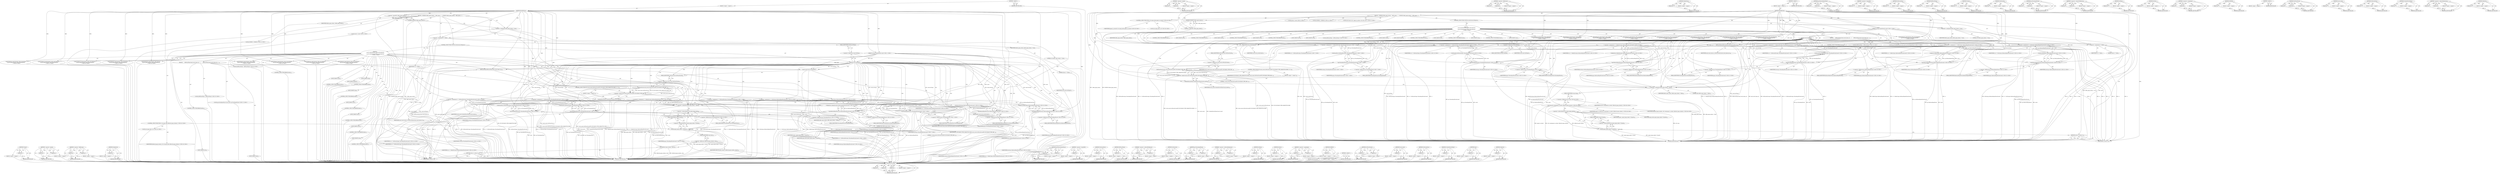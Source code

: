 digraph "OnKeyUp" {
vulnerable_248 [label=<(METHOD,Unload)>];
vulnerable_249 [label=<(PARAM,p1)>];
vulnerable_250 [label=<(BLOCK,&lt;empty&gt;,&lt;empty&gt;)>];
vulnerable_251 [label=<(METHOD_RETURN,ANY)>];
vulnerable_230 [label=<(METHOD,&lt;operator&gt;.equals)>];
vulnerable_231 [label=<(PARAM,p1)>];
vulnerable_232 [label=<(PARAM,p2)>];
vulnerable_233 [label=<(BLOCK,&lt;empty&gt;,&lt;empty&gt;)>];
vulnerable_234 [label=<(METHOD_RETURN,ANY)>];
vulnerable_187 [label=<(METHOD,&lt;operator&gt;.fieldAccess)>];
vulnerable_188 [label=<(PARAM,p1)>];
vulnerable_189 [label=<(PARAM,p2)>];
vulnerable_190 [label=<(BLOCK,&lt;empty&gt;,&lt;empty&gt;)>];
vulnerable_191 [label=<(METHOD_RETURN,ANY)>];
vulnerable_209 [label=<(METHOD,OnKeyDown)>];
vulnerable_210 [label=<(PARAM,p1)>];
vulnerable_211 [label=<(BLOCK,&lt;empty&gt;,&lt;empty&gt;)>];
vulnerable_212 [label=<(METHOD_RETURN,ANY)>];
vulnerable_6 [label=<(METHOD,&lt;global&gt;)<SUB>1</SUB>>];
vulnerable_7 [label=<(BLOCK,&lt;empty&gt;,&lt;empty&gt;)<SUB>1</SUB>>];
vulnerable_8 [label=<(METHOD,HandleEvent)<SUB>1</SUB>>];
vulnerable_9 [label="<(PARAM,const pp::InputEvent&amp; event)<SUB>1</SUB>>"];
vulnerable_10 [label=<(BLOCK,{
  DCHECK(!defer_page_unload_);
  defer_page_u...,{
  DCHECK(!defer_page_unload_);
  defer_page_u...)<SUB>1</SUB>>];
vulnerable_11 [label=<(DCHECK,DCHECK(!defer_page_unload_))<SUB>2</SUB>>];
vulnerable_12 [label=<(&lt;operator&gt;.logicalNot,!defer_page_unload_)<SUB>2</SUB>>];
vulnerable_13 [label=<(IDENTIFIER,defer_page_unload_,!defer_page_unload_)<SUB>2</SUB>>];
vulnerable_14 [label=<(&lt;operator&gt;.assignment,defer_page_unload_ = true)<SUB>3</SUB>>];
vulnerable_15 [label=<(IDENTIFIER,defer_page_unload_,defer_page_unload_ = true)<SUB>3</SUB>>];
vulnerable_16 [label=<(LITERAL,true,defer_page_unload_ = true)<SUB>3</SUB>>];
vulnerable_17 [label="<(LOCAL,bool rv: bool)<SUB>4</SUB>>"];
vulnerable_18 [label=<(&lt;operator&gt;.assignment,rv = false)<SUB>4</SUB>>];
vulnerable_19 [label=<(IDENTIFIER,rv,rv = false)<SUB>4</SUB>>];
vulnerable_20 [label=<(LITERAL,false,rv = false)<SUB>4</SUB>>];
vulnerable_21 [label=<(CONTROL_STRUCTURE,SWITCH,switch(event.GetType()))<SUB>5</SUB>>];
vulnerable_22 [label=<(GetType,event.GetType())<SUB>5</SUB>>];
vulnerable_23 [label=<(&lt;operator&gt;.fieldAccess,event.GetType)<SUB>5</SUB>>];
vulnerable_24 [label=<(IDENTIFIER,event,event.GetType())<SUB>5</SUB>>];
vulnerable_25 [label=<(FIELD_IDENTIFIER,GetType,GetType)<SUB>5</SUB>>];
vulnerable_26 [label="<(BLOCK,{
    case PP_INPUTEVENT_TYPE_MOUSEDOWN:
      ...,{
    case PP_INPUTEVENT_TYPE_MOUSEDOWN:
      ...)<SUB>5</SUB>>"];
vulnerable_27 [label=<(JUMP_TARGET,case)<SUB>6</SUB>>];
vulnerable_28 [label="<(IDENTIFIER,PP_INPUTEVENT_TYPE_MOUSEDOWN,{
    case PP_INPUTEVENT_TYPE_MOUSEDOWN:
      ...)<SUB>6</SUB>>"];
vulnerable_29 [label="<(&lt;operator&gt;.assignment,rv = OnMouseDown(pp::MouseInputEvent(event)))<SUB>7</SUB>>"];
vulnerable_30 [label="<(IDENTIFIER,rv,rv = OnMouseDown(pp::MouseInputEvent(event)))<SUB>7</SUB>>"];
vulnerable_31 [label="<(OnMouseDown,OnMouseDown(pp::MouseInputEvent(event)))<SUB>7</SUB>>"];
vulnerable_32 [label="<(pp.MouseInputEvent,pp::MouseInputEvent(event))<SUB>7</SUB>>"];
vulnerable_33 [label="<(&lt;operator&gt;.fieldAccess,pp::MouseInputEvent)<SUB>7</SUB>>"];
vulnerable_34 [label="<(IDENTIFIER,pp,pp::MouseInputEvent(event))<SUB>7</SUB>>"];
vulnerable_35 [label=<(FIELD_IDENTIFIER,MouseInputEvent,MouseInputEvent)<SUB>7</SUB>>];
vulnerable_36 [label="<(IDENTIFIER,event,pp::MouseInputEvent(event))<SUB>7</SUB>>"];
vulnerable_37 [label=<(CONTROL_STRUCTURE,BREAK,break;)<SUB>8</SUB>>];
vulnerable_38 [label=<(JUMP_TARGET,case)<SUB>9</SUB>>];
vulnerable_39 [label="<(IDENTIFIER,PP_INPUTEVENT_TYPE_MOUSEUP,{
    case PP_INPUTEVENT_TYPE_MOUSEDOWN:
      ...)<SUB>9</SUB>>"];
vulnerable_40 [label="<(&lt;operator&gt;.assignment,rv = OnMouseUp(pp::MouseInputEvent(event)))<SUB>10</SUB>>"];
vulnerable_41 [label="<(IDENTIFIER,rv,rv = OnMouseUp(pp::MouseInputEvent(event)))<SUB>10</SUB>>"];
vulnerable_42 [label="<(OnMouseUp,OnMouseUp(pp::MouseInputEvent(event)))<SUB>10</SUB>>"];
vulnerable_43 [label="<(pp.MouseInputEvent,pp::MouseInputEvent(event))<SUB>10</SUB>>"];
vulnerable_44 [label="<(&lt;operator&gt;.fieldAccess,pp::MouseInputEvent)<SUB>10</SUB>>"];
vulnerable_45 [label="<(IDENTIFIER,pp,pp::MouseInputEvent(event))<SUB>10</SUB>>"];
vulnerable_46 [label=<(FIELD_IDENTIFIER,MouseInputEvent,MouseInputEvent)<SUB>10</SUB>>];
vulnerable_47 [label="<(IDENTIFIER,event,pp::MouseInputEvent(event))<SUB>10</SUB>>"];
vulnerable_48 [label=<(CONTROL_STRUCTURE,BREAK,break;)<SUB>11</SUB>>];
vulnerable_49 [label=<(JUMP_TARGET,case)<SUB>12</SUB>>];
vulnerable_50 [label="<(IDENTIFIER,PP_INPUTEVENT_TYPE_MOUSEMOVE,{
    case PP_INPUTEVENT_TYPE_MOUSEDOWN:
      ...)<SUB>12</SUB>>"];
vulnerable_51 [label="<(&lt;operator&gt;.assignment,rv = OnMouseMove(pp::MouseInputEvent(event)))<SUB>13</SUB>>"];
vulnerable_52 [label="<(IDENTIFIER,rv,rv = OnMouseMove(pp::MouseInputEvent(event)))<SUB>13</SUB>>"];
vulnerable_53 [label="<(OnMouseMove,OnMouseMove(pp::MouseInputEvent(event)))<SUB>13</SUB>>"];
vulnerable_54 [label="<(pp.MouseInputEvent,pp::MouseInputEvent(event))<SUB>13</SUB>>"];
vulnerable_55 [label="<(&lt;operator&gt;.fieldAccess,pp::MouseInputEvent)<SUB>13</SUB>>"];
vulnerable_56 [label="<(IDENTIFIER,pp,pp::MouseInputEvent(event))<SUB>13</SUB>>"];
vulnerable_57 [label=<(FIELD_IDENTIFIER,MouseInputEvent,MouseInputEvent)<SUB>13</SUB>>];
vulnerable_58 [label="<(IDENTIFIER,event,pp::MouseInputEvent(event))<SUB>13</SUB>>"];
vulnerable_59 [label=<(CONTROL_STRUCTURE,BREAK,break;)<SUB>14</SUB>>];
vulnerable_60 [label=<(JUMP_TARGET,case)<SUB>15</SUB>>];
vulnerable_61 [label="<(IDENTIFIER,PP_INPUTEVENT_TYPE_KEYDOWN,{
    case PP_INPUTEVENT_TYPE_MOUSEDOWN:
      ...)<SUB>15</SUB>>"];
vulnerable_62 [label="<(&lt;operator&gt;.assignment,rv = OnKeyDown(pp::KeyboardInputEvent(event)))<SUB>16</SUB>>"];
vulnerable_63 [label="<(IDENTIFIER,rv,rv = OnKeyDown(pp::KeyboardInputEvent(event)))<SUB>16</SUB>>"];
vulnerable_64 [label="<(OnKeyDown,OnKeyDown(pp::KeyboardInputEvent(event)))<SUB>16</SUB>>"];
vulnerable_65 [label="<(pp.KeyboardInputEvent,pp::KeyboardInputEvent(event))<SUB>16</SUB>>"];
vulnerable_66 [label="<(&lt;operator&gt;.fieldAccess,pp::KeyboardInputEvent)<SUB>16</SUB>>"];
vulnerable_67 [label="<(IDENTIFIER,pp,pp::KeyboardInputEvent(event))<SUB>16</SUB>>"];
vulnerable_68 [label=<(FIELD_IDENTIFIER,KeyboardInputEvent,KeyboardInputEvent)<SUB>16</SUB>>];
vulnerable_69 [label="<(IDENTIFIER,event,pp::KeyboardInputEvent(event))<SUB>16</SUB>>"];
vulnerable_70 [label=<(CONTROL_STRUCTURE,BREAK,break;)<SUB>17</SUB>>];
vulnerable_71 [label=<(JUMP_TARGET,case)<SUB>18</SUB>>];
vulnerable_72 [label="<(IDENTIFIER,PP_INPUTEVENT_TYPE_KEYUP,{
    case PP_INPUTEVENT_TYPE_MOUSEDOWN:
      ...)<SUB>18</SUB>>"];
vulnerable_73 [label="<(&lt;operator&gt;.assignment,rv = OnKeyUp(pp::KeyboardInputEvent(event)))<SUB>19</SUB>>"];
vulnerable_74 [label="<(IDENTIFIER,rv,rv = OnKeyUp(pp::KeyboardInputEvent(event)))<SUB>19</SUB>>"];
vulnerable_75 [label="<(OnKeyUp,OnKeyUp(pp::KeyboardInputEvent(event)))<SUB>19</SUB>>"];
vulnerable_76 [label="<(pp.KeyboardInputEvent,pp::KeyboardInputEvent(event))<SUB>19</SUB>>"];
vulnerable_77 [label="<(&lt;operator&gt;.fieldAccess,pp::KeyboardInputEvent)<SUB>19</SUB>>"];
vulnerable_78 [label="<(IDENTIFIER,pp,pp::KeyboardInputEvent(event))<SUB>19</SUB>>"];
vulnerable_79 [label=<(FIELD_IDENTIFIER,KeyboardInputEvent,KeyboardInputEvent)<SUB>19</SUB>>];
vulnerable_80 [label="<(IDENTIFIER,event,pp::KeyboardInputEvent(event))<SUB>19</SUB>>"];
vulnerable_81 [label=<(CONTROL_STRUCTURE,BREAK,break;)<SUB>20</SUB>>];
vulnerable_82 [label=<(JUMP_TARGET,case)<SUB>21</SUB>>];
vulnerable_83 [label="<(IDENTIFIER,PP_INPUTEVENT_TYPE_CHAR,{
    case PP_INPUTEVENT_TYPE_MOUSEDOWN:
      ...)<SUB>21</SUB>>"];
vulnerable_84 [label="<(&lt;operator&gt;.assignment,rv = OnChar(pp::KeyboardInputEvent(event)))<SUB>22</SUB>>"];
vulnerable_85 [label="<(IDENTIFIER,rv,rv = OnChar(pp::KeyboardInputEvent(event)))<SUB>22</SUB>>"];
vulnerable_86 [label="<(OnChar,OnChar(pp::KeyboardInputEvent(event)))<SUB>22</SUB>>"];
vulnerable_87 [label="<(pp.KeyboardInputEvent,pp::KeyboardInputEvent(event))<SUB>22</SUB>>"];
vulnerable_88 [label="<(&lt;operator&gt;.fieldAccess,pp::KeyboardInputEvent)<SUB>22</SUB>>"];
vulnerable_89 [label="<(IDENTIFIER,pp,pp::KeyboardInputEvent(event))<SUB>22</SUB>>"];
vulnerable_90 [label=<(FIELD_IDENTIFIER,KeyboardInputEvent,KeyboardInputEvent)<SUB>22</SUB>>];
vulnerable_91 [label="<(IDENTIFIER,event,pp::KeyboardInputEvent(event))<SUB>22</SUB>>"];
vulnerable_92 [label=<(CONTROL_STRUCTURE,BREAK,break;)<SUB>23</SUB>>];
vulnerable_93 [label=<(JUMP_TARGET,case)<SUB>24</SUB>>];
vulnerable_94 [label="<(IDENTIFIER,PP_INPUTEVENT_TYPE_TOUCHSTART,{
    case PP_INPUTEVENT_TYPE_MOUSEDOWN:
      ...)<SUB>24</SUB>>"];
vulnerable_95 [label=<(BLOCK,{
      KillTouchTimer(next_touch_timer_id_);

...,{
      KillTouchTimer(next_touch_timer_id_);

...)<SUB>24</SUB>>];
vulnerable_96 [label="<(LOCAL,KillTouchTimer : KillTouchTimer)<SUB>25</SUB>>"];
vulnerable_97 [label="<(LOCAL,pp.TouchInputEvent touch_event: pp.TouchInputEvent)<SUB>27</SUB>>"];
vulnerable_98 [label=<(touch_event,touch_event(event))<SUB>27</SUB>>];
vulnerable_99 [label=<(IDENTIFIER,event,touch_event(event))<SUB>27</SUB>>];
vulnerable_100 [label=<(CONTROL_STRUCTURE,IF,if (touch_event.GetTouchCount(PP_TOUCHLIST_TYPE_TARGETTOUCHES) == 1))<SUB>28</SUB>>];
vulnerable_101 [label=<(&lt;operator&gt;.equals,touch_event.GetTouchCount(PP_TOUCHLIST_TYPE_TAR...)<SUB>28</SUB>>];
vulnerable_102 [label=<(GetTouchCount,touch_event.GetTouchCount(PP_TOUCHLIST_TYPE_TAR...)<SUB>28</SUB>>];
vulnerable_103 [label=<(&lt;operator&gt;.fieldAccess,touch_event.GetTouchCount)<SUB>28</SUB>>];
vulnerable_104 [label=<(IDENTIFIER,touch_event,touch_event.GetTouchCount(PP_TOUCHLIST_TYPE_TAR...)<SUB>28</SUB>>];
vulnerable_105 [label=<(FIELD_IDENTIFIER,GetTouchCount,GetTouchCount)<SUB>28</SUB>>];
vulnerable_106 [label=<(IDENTIFIER,PP_TOUCHLIST_TYPE_TARGETTOUCHES,touch_event.GetTouchCount(PP_TOUCHLIST_TYPE_TAR...)<SUB>28</SUB>>];
vulnerable_107 [label=<(LITERAL,1,touch_event.GetTouchCount(PP_TOUCHLIST_TYPE_TAR...)<SUB>28</SUB>>];
vulnerable_108 [label=<(BLOCK,&lt;empty&gt;,&lt;empty&gt;)<SUB>29</SUB>>];
vulnerable_109 [label=<(ScheduleTouchTimer,ScheduleTouchTimer(touch_event))<SUB>29</SUB>>];
vulnerable_110 [label=<(IDENTIFIER,touch_event,ScheduleTouchTimer(touch_event))<SUB>29</SUB>>];
vulnerable_111 [label=<(CONTROL_STRUCTURE,BREAK,break;)<SUB>30</SUB>>];
vulnerable_112 [label=<(JUMP_TARGET,case)<SUB>32</SUB>>];
vulnerable_113 [label="<(IDENTIFIER,PP_INPUTEVENT_TYPE_TOUCHEND,{
    case PP_INPUTEVENT_TYPE_MOUSEDOWN:
      ...)<SUB>32</SUB>>"];
vulnerable_114 [label="<(LOCAL,KillTouchTimer : KillTouchTimer)<SUB>33</SUB>>"];
vulnerable_115 [label=<(CONTROL_STRUCTURE,BREAK,break;)<SUB>34</SUB>>];
vulnerable_116 [label=<(JUMP_TARGET,case)<SUB>35</SUB>>];
vulnerable_117 [label="<(IDENTIFIER,PP_INPUTEVENT_TYPE_TOUCHMOVE,{
    case PP_INPUTEVENT_TYPE_MOUSEDOWN:
      ...)<SUB>35</SUB>>"];
vulnerable_118 [label=<(KillTouchTimer,KillTouchTimer(next_touch_timer_id_))<SUB>36</SUB>>];
vulnerable_119 [label=<(IDENTIFIER,next_touch_timer_id_,KillTouchTimer(next_touch_timer_id_))<SUB>36</SUB>>];
vulnerable_120 [label=<(JUMP_TARGET,default)<SUB>37</SUB>>];
vulnerable_121 [label=<(CONTROL_STRUCTURE,BREAK,break;)<SUB>38</SUB>>];
vulnerable_122 [label="<(LOCAL,DCHECK : DCHECK)<SUB>41</SUB>>"];
vulnerable_123 [label=<(&lt;operator&gt;.assignment,defer_page_unload_ = false)<SUB>42</SUB>>];
vulnerable_124 [label=<(IDENTIFIER,defer_page_unload_,defer_page_unload_ = false)<SUB>42</SUB>>];
vulnerable_125 [label=<(LITERAL,false,defer_page_unload_ = false)<SUB>42</SUB>>];
vulnerable_126 [label="<(CONTROL_STRUCTURE,FOR,for (int page_index:deferred_page_unloads_))<SUB>43</SUB>>"];
vulnerable_127 [label="<(IDENTIFIER,deferred_page_unloads_,for (int page_index:deferred_page_unloads_))<SUB>43</SUB>>"];
vulnerable_128 [label="<(LOCAL,int page_index: int)<SUB>43</SUB>>"];
vulnerable_129 [label=<(Unload,pages_[page_index]-&gt;Unload())<SUB>44</SUB>>];
vulnerable_130 [label=<(&lt;operator&gt;.indirectFieldAccess,pages_[page_index]-&gt;Unload)<SUB>44</SUB>>];
vulnerable_131 [label=<(&lt;operator&gt;.indirectIndexAccess,pages_[page_index])<SUB>44</SUB>>];
vulnerable_132 [label=<(IDENTIFIER,pages_,pages_[page_index]-&gt;Unload())<SUB>44</SUB>>];
vulnerable_133 [label=<(IDENTIFIER,page_index,pages_[page_index]-&gt;Unload())<SUB>44</SUB>>];
vulnerable_134 [label=<(FIELD_IDENTIFIER,Unload,Unload)<SUB>44</SUB>>];
vulnerable_135 [label=<(clear,deferred_page_unloads_.clear())<SUB>45</SUB>>];
vulnerable_136 [label=<(&lt;operator&gt;.fieldAccess,deferred_page_unloads_.clear)<SUB>45</SUB>>];
vulnerable_137 [label=<(IDENTIFIER,deferred_page_unloads_,deferred_page_unloads_.clear())<SUB>45</SUB>>];
vulnerable_138 [label=<(FIELD_IDENTIFIER,clear,clear)<SUB>45</SUB>>];
vulnerable_139 [label=<(RETURN,return rv;,return rv;)<SUB>46</SUB>>];
vulnerable_140 [label=<(IDENTIFIER,rv,return rv;)<SUB>46</SUB>>];
vulnerable_141 [label=<(METHOD_RETURN,bool)<SUB>1</SUB>>];
vulnerable_143 [label=<(METHOD_RETURN,ANY)<SUB>1</SUB>>];
vulnerable_213 [label=<(METHOD,pp.KeyboardInputEvent)>];
vulnerable_214 [label=<(PARAM,p1)>];
vulnerable_215 [label=<(PARAM,p2)>];
vulnerable_216 [label=<(BLOCK,&lt;empty&gt;,&lt;empty&gt;)>];
vulnerable_217 [label=<(METHOD_RETURN,ANY)>];
vulnerable_174 [label=<(METHOD,&lt;operator&gt;.logicalNot)>];
vulnerable_175 [label=<(PARAM,p1)>];
vulnerable_176 [label=<(BLOCK,&lt;empty&gt;,&lt;empty&gt;)>];
vulnerable_177 [label=<(METHOD_RETURN,ANY)>];
vulnerable_205 [label=<(METHOD,OnMouseMove)>];
vulnerable_206 [label=<(PARAM,p1)>];
vulnerable_207 [label=<(BLOCK,&lt;empty&gt;,&lt;empty&gt;)>];
vulnerable_208 [label=<(METHOD_RETURN,ANY)>];
vulnerable_244 [label=<(METHOD,KillTouchTimer)>];
vulnerable_245 [label=<(PARAM,p1)>];
vulnerable_246 [label=<(BLOCK,&lt;empty&gt;,&lt;empty&gt;)>];
vulnerable_247 [label=<(METHOD_RETURN,ANY)>];
vulnerable_252 [label=<(METHOD,&lt;operator&gt;.indirectFieldAccess)>];
vulnerable_253 [label=<(PARAM,p1)>];
vulnerable_254 [label=<(PARAM,p2)>];
vulnerable_255 [label=<(BLOCK,&lt;empty&gt;,&lt;empty&gt;)>];
vulnerable_256 [label=<(METHOD_RETURN,ANY)>];
vulnerable_201 [label=<(METHOD,OnMouseUp)>];
vulnerable_202 [label=<(PARAM,p1)>];
vulnerable_203 [label=<(BLOCK,&lt;empty&gt;,&lt;empty&gt;)>];
vulnerable_204 [label=<(METHOD_RETURN,ANY)>];
vulnerable_196 [label=<(METHOD,pp.MouseInputEvent)>];
vulnerable_197 [label=<(PARAM,p1)>];
vulnerable_198 [label=<(PARAM,p2)>];
vulnerable_199 [label=<(BLOCK,&lt;empty&gt;,&lt;empty&gt;)>];
vulnerable_200 [label=<(METHOD_RETURN,ANY)>];
vulnerable_257 [label=<(METHOD,&lt;operator&gt;.indirectIndexAccess)>];
vulnerable_258 [label=<(PARAM,p1)>];
vulnerable_259 [label=<(PARAM,p2)>];
vulnerable_260 [label=<(BLOCK,&lt;empty&gt;,&lt;empty&gt;)>];
vulnerable_261 [label=<(METHOD_RETURN,ANY)>];
vulnerable_183 [label=<(METHOD,GetType)>];
vulnerable_184 [label=<(PARAM,p1)>];
vulnerable_185 [label=<(BLOCK,&lt;empty&gt;,&lt;empty&gt;)>];
vulnerable_186 [label=<(METHOD_RETURN,ANY)>];
vulnerable_222 [label=<(METHOD,OnChar)>];
vulnerable_223 [label=<(PARAM,p1)>];
vulnerable_224 [label=<(BLOCK,&lt;empty&gt;,&lt;empty&gt;)>];
vulnerable_225 [label=<(METHOD_RETURN,ANY)>];
vulnerable_178 [label=<(METHOD,&lt;operator&gt;.assignment)>];
vulnerable_179 [label=<(PARAM,p1)>];
vulnerable_180 [label=<(PARAM,p2)>];
vulnerable_181 [label=<(BLOCK,&lt;empty&gt;,&lt;empty&gt;)>];
vulnerable_182 [label=<(METHOD_RETURN,ANY)>];
vulnerable_170 [label=<(METHOD,DCHECK)>];
vulnerable_171 [label=<(PARAM,p1)>];
vulnerable_172 [label=<(BLOCK,&lt;empty&gt;,&lt;empty&gt;)>];
vulnerable_173 [label=<(METHOD_RETURN,ANY)>];
vulnerable_164 [label=<(METHOD,&lt;global&gt;)<SUB>1</SUB>>];
vulnerable_165 [label=<(BLOCK,&lt;empty&gt;,&lt;empty&gt;)>];
vulnerable_166 [label=<(METHOD_RETURN,ANY)>];
vulnerable_235 [label=<(METHOD,GetTouchCount)>];
vulnerable_236 [label=<(PARAM,p1)>];
vulnerable_237 [label=<(PARAM,p2)>];
vulnerable_238 [label=<(BLOCK,&lt;empty&gt;,&lt;empty&gt;)>];
vulnerable_239 [label=<(METHOD_RETURN,ANY)>];
vulnerable_226 [label=<(METHOD,touch_event)>];
vulnerable_227 [label=<(PARAM,p1)>];
vulnerable_228 [label=<(BLOCK,&lt;empty&gt;,&lt;empty&gt;)>];
vulnerable_229 [label=<(METHOD_RETURN,ANY)>];
vulnerable_192 [label=<(METHOD,OnMouseDown)>];
vulnerable_193 [label=<(PARAM,p1)>];
vulnerable_194 [label=<(BLOCK,&lt;empty&gt;,&lt;empty&gt;)>];
vulnerable_195 [label=<(METHOD_RETURN,ANY)>];
vulnerable_240 [label=<(METHOD,ScheduleTouchTimer)>];
vulnerable_241 [label=<(PARAM,p1)>];
vulnerable_242 [label=<(BLOCK,&lt;empty&gt;,&lt;empty&gt;)>];
vulnerable_243 [label=<(METHOD_RETURN,ANY)>];
vulnerable_262 [label=<(METHOD,clear)>];
vulnerable_263 [label=<(PARAM,p1)>];
vulnerable_264 [label=<(BLOCK,&lt;empty&gt;,&lt;empty&gt;)>];
vulnerable_265 [label=<(METHOD_RETURN,ANY)>];
vulnerable_218 [label=<(METHOD,OnKeyUp)>];
vulnerable_219 [label=<(PARAM,p1)>];
vulnerable_220 [label=<(BLOCK,&lt;empty&gt;,&lt;empty&gt;)>];
vulnerable_221 [label=<(METHOD_RETURN,ANY)>];
fixed_253 [label=<(METHOD,std.swap)>];
fixed_254 [label=<(PARAM,p1)>];
fixed_255 [label=<(PARAM,p2)>];
fixed_256 [label=<(PARAM,p3)>];
fixed_257 [label=<(BLOCK,&lt;empty&gt;,&lt;empty&gt;)>];
fixed_258 [label=<(METHOD_RETURN,ANY)>];
fixed_235 [label=<(METHOD,&lt;operator&gt;.equals)>];
fixed_236 [label=<(PARAM,p1)>];
fixed_237 [label=<(PARAM,p2)>];
fixed_238 [label=<(BLOCK,&lt;empty&gt;,&lt;empty&gt;)>];
fixed_239 [label=<(METHOD_RETURN,ANY)>];
fixed_192 [label=<(METHOD,&lt;operator&gt;.fieldAccess)>];
fixed_193 [label=<(PARAM,p1)>];
fixed_194 [label=<(PARAM,p2)>];
fixed_195 [label=<(BLOCK,&lt;empty&gt;,&lt;empty&gt;)>];
fixed_196 [label=<(METHOD_RETURN,ANY)>];
fixed_214 [label=<(METHOD,OnKeyDown)>];
fixed_215 [label=<(PARAM,p1)>];
fixed_216 [label=<(BLOCK,&lt;empty&gt;,&lt;empty&gt;)>];
fixed_217 [label=<(METHOD_RETURN,ANY)>];
fixed_6 [label=<(METHOD,&lt;global&gt;)<SUB>1</SUB>>];
fixed_7 [label=<(BLOCK,&lt;empty&gt;,&lt;empty&gt;)<SUB>1</SUB>>];
fixed_8 [label=<(METHOD,HandleEvent)<SUB>1</SUB>>];
fixed_9 [label="<(PARAM,const pp::InputEvent&amp; event)<SUB>1</SUB>>"];
fixed_10 [label=<(BLOCK,{
  DCHECK(!defer_page_unload_);
  defer_page_u...,{
  DCHECK(!defer_page_unload_);
  defer_page_u...)<SUB>1</SUB>>];
fixed_11 [label=<(DCHECK,DCHECK(!defer_page_unload_))<SUB>2</SUB>>];
fixed_12 [label=<(&lt;operator&gt;.logicalNot,!defer_page_unload_)<SUB>2</SUB>>];
fixed_13 [label=<(IDENTIFIER,defer_page_unload_,!defer_page_unload_)<SUB>2</SUB>>];
fixed_14 [label=<(&lt;operator&gt;.assignment,defer_page_unload_ = true)<SUB>3</SUB>>];
fixed_15 [label=<(IDENTIFIER,defer_page_unload_,defer_page_unload_ = true)<SUB>3</SUB>>];
fixed_16 [label=<(LITERAL,true,defer_page_unload_ = true)<SUB>3</SUB>>];
fixed_17 [label="<(LOCAL,bool rv: bool)<SUB>4</SUB>>"];
fixed_18 [label=<(&lt;operator&gt;.assignment,rv = false)<SUB>4</SUB>>];
fixed_19 [label=<(IDENTIFIER,rv,rv = false)<SUB>4</SUB>>];
fixed_20 [label=<(LITERAL,false,rv = false)<SUB>4</SUB>>];
fixed_21 [label=<(CONTROL_STRUCTURE,SWITCH,switch(event.GetType()))<SUB>5</SUB>>];
fixed_22 [label=<(GetType,event.GetType())<SUB>5</SUB>>];
fixed_23 [label=<(&lt;operator&gt;.fieldAccess,event.GetType)<SUB>5</SUB>>];
fixed_24 [label=<(IDENTIFIER,event,event.GetType())<SUB>5</SUB>>];
fixed_25 [label=<(FIELD_IDENTIFIER,GetType,GetType)<SUB>5</SUB>>];
fixed_26 [label="<(BLOCK,{
    case PP_INPUTEVENT_TYPE_MOUSEDOWN:
      ...,{
    case PP_INPUTEVENT_TYPE_MOUSEDOWN:
      ...)<SUB>5</SUB>>"];
fixed_27 [label=<(JUMP_TARGET,case)<SUB>6</SUB>>];
fixed_28 [label="<(IDENTIFIER,PP_INPUTEVENT_TYPE_MOUSEDOWN,{
    case PP_INPUTEVENT_TYPE_MOUSEDOWN:
      ...)<SUB>6</SUB>>"];
fixed_29 [label="<(&lt;operator&gt;.assignment,rv = OnMouseDown(pp::MouseInputEvent(event)))<SUB>7</SUB>>"];
fixed_30 [label="<(IDENTIFIER,rv,rv = OnMouseDown(pp::MouseInputEvent(event)))<SUB>7</SUB>>"];
fixed_31 [label="<(OnMouseDown,OnMouseDown(pp::MouseInputEvent(event)))<SUB>7</SUB>>"];
fixed_32 [label="<(pp.MouseInputEvent,pp::MouseInputEvent(event))<SUB>7</SUB>>"];
fixed_33 [label="<(&lt;operator&gt;.fieldAccess,pp::MouseInputEvent)<SUB>7</SUB>>"];
fixed_34 [label="<(IDENTIFIER,pp,pp::MouseInputEvent(event))<SUB>7</SUB>>"];
fixed_35 [label=<(FIELD_IDENTIFIER,MouseInputEvent,MouseInputEvent)<SUB>7</SUB>>];
fixed_36 [label="<(IDENTIFIER,event,pp::MouseInputEvent(event))<SUB>7</SUB>>"];
fixed_37 [label=<(CONTROL_STRUCTURE,BREAK,break;)<SUB>8</SUB>>];
fixed_38 [label=<(JUMP_TARGET,case)<SUB>9</SUB>>];
fixed_39 [label="<(IDENTIFIER,PP_INPUTEVENT_TYPE_MOUSEUP,{
    case PP_INPUTEVENT_TYPE_MOUSEDOWN:
      ...)<SUB>9</SUB>>"];
fixed_40 [label="<(&lt;operator&gt;.assignment,rv = OnMouseUp(pp::MouseInputEvent(event)))<SUB>10</SUB>>"];
fixed_41 [label="<(IDENTIFIER,rv,rv = OnMouseUp(pp::MouseInputEvent(event)))<SUB>10</SUB>>"];
fixed_42 [label="<(OnMouseUp,OnMouseUp(pp::MouseInputEvent(event)))<SUB>10</SUB>>"];
fixed_43 [label="<(pp.MouseInputEvent,pp::MouseInputEvent(event))<SUB>10</SUB>>"];
fixed_44 [label="<(&lt;operator&gt;.fieldAccess,pp::MouseInputEvent)<SUB>10</SUB>>"];
fixed_45 [label="<(IDENTIFIER,pp,pp::MouseInputEvent(event))<SUB>10</SUB>>"];
fixed_46 [label=<(FIELD_IDENTIFIER,MouseInputEvent,MouseInputEvent)<SUB>10</SUB>>];
fixed_47 [label="<(IDENTIFIER,event,pp::MouseInputEvent(event))<SUB>10</SUB>>"];
fixed_48 [label=<(CONTROL_STRUCTURE,BREAK,break;)<SUB>11</SUB>>];
fixed_49 [label=<(JUMP_TARGET,case)<SUB>12</SUB>>];
fixed_50 [label="<(IDENTIFIER,PP_INPUTEVENT_TYPE_MOUSEMOVE,{
    case PP_INPUTEVENT_TYPE_MOUSEDOWN:
      ...)<SUB>12</SUB>>"];
fixed_51 [label="<(&lt;operator&gt;.assignment,rv = OnMouseMove(pp::MouseInputEvent(event)))<SUB>13</SUB>>"];
fixed_52 [label="<(IDENTIFIER,rv,rv = OnMouseMove(pp::MouseInputEvent(event)))<SUB>13</SUB>>"];
fixed_53 [label="<(OnMouseMove,OnMouseMove(pp::MouseInputEvent(event)))<SUB>13</SUB>>"];
fixed_54 [label="<(pp.MouseInputEvent,pp::MouseInputEvent(event))<SUB>13</SUB>>"];
fixed_55 [label="<(&lt;operator&gt;.fieldAccess,pp::MouseInputEvent)<SUB>13</SUB>>"];
fixed_56 [label="<(IDENTIFIER,pp,pp::MouseInputEvent(event))<SUB>13</SUB>>"];
fixed_57 [label=<(FIELD_IDENTIFIER,MouseInputEvent,MouseInputEvent)<SUB>13</SUB>>];
fixed_58 [label="<(IDENTIFIER,event,pp::MouseInputEvent(event))<SUB>13</SUB>>"];
fixed_59 [label=<(CONTROL_STRUCTURE,BREAK,break;)<SUB>14</SUB>>];
fixed_60 [label=<(JUMP_TARGET,case)<SUB>15</SUB>>];
fixed_61 [label="<(IDENTIFIER,PP_INPUTEVENT_TYPE_KEYDOWN,{
    case PP_INPUTEVENT_TYPE_MOUSEDOWN:
      ...)<SUB>15</SUB>>"];
fixed_62 [label="<(&lt;operator&gt;.assignment,rv = OnKeyDown(pp::KeyboardInputEvent(event)))<SUB>16</SUB>>"];
fixed_63 [label="<(IDENTIFIER,rv,rv = OnKeyDown(pp::KeyboardInputEvent(event)))<SUB>16</SUB>>"];
fixed_64 [label="<(OnKeyDown,OnKeyDown(pp::KeyboardInputEvent(event)))<SUB>16</SUB>>"];
fixed_65 [label="<(pp.KeyboardInputEvent,pp::KeyboardInputEvent(event))<SUB>16</SUB>>"];
fixed_66 [label="<(&lt;operator&gt;.fieldAccess,pp::KeyboardInputEvent)<SUB>16</SUB>>"];
fixed_67 [label="<(IDENTIFIER,pp,pp::KeyboardInputEvent(event))<SUB>16</SUB>>"];
fixed_68 [label=<(FIELD_IDENTIFIER,KeyboardInputEvent,KeyboardInputEvent)<SUB>16</SUB>>];
fixed_69 [label="<(IDENTIFIER,event,pp::KeyboardInputEvent(event))<SUB>16</SUB>>"];
fixed_70 [label=<(CONTROL_STRUCTURE,BREAK,break;)<SUB>17</SUB>>];
fixed_71 [label=<(JUMP_TARGET,case)<SUB>18</SUB>>];
fixed_72 [label="<(IDENTIFIER,PP_INPUTEVENT_TYPE_KEYUP,{
    case PP_INPUTEVENT_TYPE_MOUSEDOWN:
      ...)<SUB>18</SUB>>"];
fixed_73 [label="<(&lt;operator&gt;.assignment,rv = OnKeyUp(pp::KeyboardInputEvent(event)))<SUB>19</SUB>>"];
fixed_74 [label="<(IDENTIFIER,rv,rv = OnKeyUp(pp::KeyboardInputEvent(event)))<SUB>19</SUB>>"];
fixed_75 [label="<(OnKeyUp,OnKeyUp(pp::KeyboardInputEvent(event)))<SUB>19</SUB>>"];
fixed_76 [label="<(pp.KeyboardInputEvent,pp::KeyboardInputEvent(event))<SUB>19</SUB>>"];
fixed_77 [label="<(&lt;operator&gt;.fieldAccess,pp::KeyboardInputEvent)<SUB>19</SUB>>"];
fixed_78 [label="<(IDENTIFIER,pp,pp::KeyboardInputEvent(event))<SUB>19</SUB>>"];
fixed_79 [label=<(FIELD_IDENTIFIER,KeyboardInputEvent,KeyboardInputEvent)<SUB>19</SUB>>];
fixed_80 [label="<(IDENTIFIER,event,pp::KeyboardInputEvent(event))<SUB>19</SUB>>"];
fixed_81 [label=<(CONTROL_STRUCTURE,BREAK,break;)<SUB>20</SUB>>];
fixed_82 [label=<(JUMP_TARGET,case)<SUB>21</SUB>>];
fixed_83 [label="<(IDENTIFIER,PP_INPUTEVENT_TYPE_CHAR,{
    case PP_INPUTEVENT_TYPE_MOUSEDOWN:
      ...)<SUB>21</SUB>>"];
fixed_84 [label="<(&lt;operator&gt;.assignment,rv = OnChar(pp::KeyboardInputEvent(event)))<SUB>22</SUB>>"];
fixed_85 [label="<(IDENTIFIER,rv,rv = OnChar(pp::KeyboardInputEvent(event)))<SUB>22</SUB>>"];
fixed_86 [label="<(OnChar,OnChar(pp::KeyboardInputEvent(event)))<SUB>22</SUB>>"];
fixed_87 [label="<(pp.KeyboardInputEvent,pp::KeyboardInputEvent(event))<SUB>22</SUB>>"];
fixed_88 [label="<(&lt;operator&gt;.fieldAccess,pp::KeyboardInputEvent)<SUB>22</SUB>>"];
fixed_89 [label="<(IDENTIFIER,pp,pp::KeyboardInputEvent(event))<SUB>22</SUB>>"];
fixed_90 [label=<(FIELD_IDENTIFIER,KeyboardInputEvent,KeyboardInputEvent)<SUB>22</SUB>>];
fixed_91 [label="<(IDENTIFIER,event,pp::KeyboardInputEvent(event))<SUB>22</SUB>>"];
fixed_92 [label=<(CONTROL_STRUCTURE,BREAK,break;)<SUB>23</SUB>>];
fixed_93 [label=<(JUMP_TARGET,case)<SUB>24</SUB>>];
fixed_94 [label="<(IDENTIFIER,PP_INPUTEVENT_TYPE_TOUCHSTART,{
    case PP_INPUTEVENT_TYPE_MOUSEDOWN:
      ...)<SUB>24</SUB>>"];
fixed_95 [label=<(BLOCK,{
      KillTouchTimer(next_touch_timer_id_);

...,{
      KillTouchTimer(next_touch_timer_id_);

...)<SUB>24</SUB>>];
fixed_96 [label="<(LOCAL,KillTouchTimer : KillTouchTimer)<SUB>25</SUB>>"];
fixed_97 [label="<(LOCAL,pp.TouchInputEvent touch_event: pp.TouchInputEvent)<SUB>27</SUB>>"];
fixed_98 [label=<(touch_event,touch_event(event))<SUB>27</SUB>>];
fixed_99 [label=<(IDENTIFIER,event,touch_event(event))<SUB>27</SUB>>];
fixed_100 [label=<(CONTROL_STRUCTURE,IF,if (touch_event.GetTouchCount(PP_TOUCHLIST_TYPE_TARGETTOUCHES) == 1))<SUB>28</SUB>>];
fixed_101 [label=<(&lt;operator&gt;.equals,touch_event.GetTouchCount(PP_TOUCHLIST_TYPE_TAR...)<SUB>28</SUB>>];
fixed_102 [label=<(GetTouchCount,touch_event.GetTouchCount(PP_TOUCHLIST_TYPE_TAR...)<SUB>28</SUB>>];
fixed_103 [label=<(&lt;operator&gt;.fieldAccess,touch_event.GetTouchCount)<SUB>28</SUB>>];
fixed_104 [label=<(IDENTIFIER,touch_event,touch_event.GetTouchCount(PP_TOUCHLIST_TYPE_TAR...)<SUB>28</SUB>>];
fixed_105 [label=<(FIELD_IDENTIFIER,GetTouchCount,GetTouchCount)<SUB>28</SUB>>];
fixed_106 [label=<(IDENTIFIER,PP_TOUCHLIST_TYPE_TARGETTOUCHES,touch_event.GetTouchCount(PP_TOUCHLIST_TYPE_TAR...)<SUB>28</SUB>>];
fixed_107 [label=<(LITERAL,1,touch_event.GetTouchCount(PP_TOUCHLIST_TYPE_TAR...)<SUB>28</SUB>>];
fixed_108 [label=<(BLOCK,&lt;empty&gt;,&lt;empty&gt;)<SUB>29</SUB>>];
fixed_109 [label=<(ScheduleTouchTimer,ScheduleTouchTimer(touch_event))<SUB>29</SUB>>];
fixed_110 [label=<(IDENTIFIER,touch_event,ScheduleTouchTimer(touch_event))<SUB>29</SUB>>];
fixed_111 [label=<(CONTROL_STRUCTURE,BREAK,break;)<SUB>30</SUB>>];
fixed_112 [label=<(JUMP_TARGET,case)<SUB>32</SUB>>];
fixed_113 [label="<(IDENTIFIER,PP_INPUTEVENT_TYPE_TOUCHEND,{
    case PP_INPUTEVENT_TYPE_MOUSEDOWN:
      ...)<SUB>32</SUB>>"];
fixed_114 [label="<(LOCAL,KillTouchTimer : KillTouchTimer)<SUB>33</SUB>>"];
fixed_115 [label=<(CONTROL_STRUCTURE,BREAK,break;)<SUB>34</SUB>>];
fixed_116 [label=<(JUMP_TARGET,case)<SUB>35</SUB>>];
fixed_117 [label="<(IDENTIFIER,PP_INPUTEVENT_TYPE_TOUCHMOVE,{
    case PP_INPUTEVENT_TYPE_MOUSEDOWN:
      ...)<SUB>35</SUB>>"];
fixed_118 [label=<(KillTouchTimer,KillTouchTimer(next_touch_timer_id_))<SUB>36</SUB>>];
fixed_119 [label=<(IDENTIFIER,next_touch_timer_id_,KillTouchTimer(next_touch_timer_id_))<SUB>36</SUB>>];
fixed_120 [label=<(JUMP_TARGET,default)<SUB>37</SUB>>];
fixed_121 [label=<(CONTROL_STRUCTURE,BREAK,break;)<SUB>38</SUB>>];
fixed_122 [label="<(LOCAL,DCHECK : DCHECK)<SUB>41</SUB>>"];
fixed_123 [label=<(&lt;operator&gt;.assignment,defer_page_unload_ = false)<SUB>42</SUB>>];
fixed_124 [label=<(IDENTIFIER,defer_page_unload_,defer_page_unload_ = false)<SUB>42</SUB>>];
fixed_125 [label=<(LITERAL,false,defer_page_unload_ = false)<SUB>42</SUB>>];
fixed_126 [label="<(LOCAL,std.vector&lt;int&gt; pages_to_unload: std.vector&lt;int&gt;)<SUB>47</SUB>>"];
fixed_127 [label="<(std.swap,std::swap(pages_to_unload, deferred_page_unloads_))<SUB>48</SUB>>"];
fixed_128 [label="<(&lt;operator&gt;.fieldAccess,std::swap)<SUB>48</SUB>>"];
fixed_129 [label="<(IDENTIFIER,std,std::swap(pages_to_unload, deferred_page_unloads_))<SUB>48</SUB>>"];
fixed_130 [label=<(FIELD_IDENTIFIER,swap,swap)<SUB>48</SUB>>];
fixed_131 [label="<(IDENTIFIER,pages_to_unload,std::swap(pages_to_unload, deferred_page_unloads_))<SUB>48</SUB>>"];
fixed_132 [label="<(IDENTIFIER,deferred_page_unloads_,std::swap(pages_to_unload, deferred_page_unloads_))<SUB>48</SUB>>"];
fixed_133 [label="<(CONTROL_STRUCTURE,FOR,for (int page_index:pages_to_unload))<SUB>49</SUB>>"];
fixed_134 [label="<(IDENTIFIER,pages_to_unload,for (int page_index:pages_to_unload))<SUB>49</SUB>>"];
fixed_135 [label="<(LOCAL,int page_index: int)<SUB>49</SUB>>"];
fixed_136 [label=<(Unload,pages_[page_index]-&gt;Unload())<SUB>50</SUB>>];
fixed_137 [label=<(&lt;operator&gt;.indirectFieldAccess,pages_[page_index]-&gt;Unload)<SUB>50</SUB>>];
fixed_138 [label=<(&lt;operator&gt;.indirectIndexAccess,pages_[page_index])<SUB>50</SUB>>];
fixed_139 [label=<(IDENTIFIER,pages_,pages_[page_index]-&gt;Unload())<SUB>50</SUB>>];
fixed_140 [label=<(IDENTIFIER,page_index,pages_[page_index]-&gt;Unload())<SUB>50</SUB>>];
fixed_141 [label=<(FIELD_IDENTIFIER,Unload,Unload)<SUB>50</SUB>>];
fixed_142 [label=<(RETURN,return rv;,return rv;)<SUB>52</SUB>>];
fixed_143 [label=<(IDENTIFIER,rv,return rv;)<SUB>52</SUB>>];
fixed_144 [label=<(METHOD_RETURN,bool)<SUB>1</SUB>>];
fixed_146 [label=<(METHOD_RETURN,ANY)<SUB>1</SUB>>];
fixed_218 [label=<(METHOD,pp.KeyboardInputEvent)>];
fixed_219 [label=<(PARAM,p1)>];
fixed_220 [label=<(PARAM,p2)>];
fixed_221 [label=<(BLOCK,&lt;empty&gt;,&lt;empty&gt;)>];
fixed_222 [label=<(METHOD_RETURN,ANY)>];
fixed_179 [label=<(METHOD,&lt;operator&gt;.logicalNot)>];
fixed_180 [label=<(PARAM,p1)>];
fixed_181 [label=<(BLOCK,&lt;empty&gt;,&lt;empty&gt;)>];
fixed_182 [label=<(METHOD_RETURN,ANY)>];
fixed_210 [label=<(METHOD,OnMouseMove)>];
fixed_211 [label=<(PARAM,p1)>];
fixed_212 [label=<(BLOCK,&lt;empty&gt;,&lt;empty&gt;)>];
fixed_213 [label=<(METHOD_RETURN,ANY)>];
fixed_249 [label=<(METHOD,KillTouchTimer)>];
fixed_250 [label=<(PARAM,p1)>];
fixed_251 [label=<(BLOCK,&lt;empty&gt;,&lt;empty&gt;)>];
fixed_252 [label=<(METHOD_RETURN,ANY)>];
fixed_259 [label=<(METHOD,Unload)>];
fixed_260 [label=<(PARAM,p1)>];
fixed_261 [label=<(BLOCK,&lt;empty&gt;,&lt;empty&gt;)>];
fixed_262 [label=<(METHOD_RETURN,ANY)>];
fixed_206 [label=<(METHOD,OnMouseUp)>];
fixed_207 [label=<(PARAM,p1)>];
fixed_208 [label=<(BLOCK,&lt;empty&gt;,&lt;empty&gt;)>];
fixed_209 [label=<(METHOD_RETURN,ANY)>];
fixed_201 [label=<(METHOD,pp.MouseInputEvent)>];
fixed_202 [label=<(PARAM,p1)>];
fixed_203 [label=<(PARAM,p2)>];
fixed_204 [label=<(BLOCK,&lt;empty&gt;,&lt;empty&gt;)>];
fixed_205 [label=<(METHOD_RETURN,ANY)>];
fixed_263 [label=<(METHOD,&lt;operator&gt;.indirectFieldAccess)>];
fixed_264 [label=<(PARAM,p1)>];
fixed_265 [label=<(PARAM,p2)>];
fixed_266 [label=<(BLOCK,&lt;empty&gt;,&lt;empty&gt;)>];
fixed_267 [label=<(METHOD_RETURN,ANY)>];
fixed_188 [label=<(METHOD,GetType)>];
fixed_189 [label=<(PARAM,p1)>];
fixed_190 [label=<(BLOCK,&lt;empty&gt;,&lt;empty&gt;)>];
fixed_191 [label=<(METHOD_RETURN,ANY)>];
fixed_227 [label=<(METHOD,OnChar)>];
fixed_228 [label=<(PARAM,p1)>];
fixed_229 [label=<(BLOCK,&lt;empty&gt;,&lt;empty&gt;)>];
fixed_230 [label=<(METHOD_RETURN,ANY)>];
fixed_183 [label=<(METHOD,&lt;operator&gt;.assignment)>];
fixed_184 [label=<(PARAM,p1)>];
fixed_185 [label=<(PARAM,p2)>];
fixed_186 [label=<(BLOCK,&lt;empty&gt;,&lt;empty&gt;)>];
fixed_187 [label=<(METHOD_RETURN,ANY)>];
fixed_175 [label=<(METHOD,DCHECK)>];
fixed_176 [label=<(PARAM,p1)>];
fixed_177 [label=<(BLOCK,&lt;empty&gt;,&lt;empty&gt;)>];
fixed_178 [label=<(METHOD_RETURN,ANY)>];
fixed_169 [label=<(METHOD,&lt;global&gt;)<SUB>1</SUB>>];
fixed_170 [label=<(BLOCK,&lt;empty&gt;,&lt;empty&gt;)>];
fixed_171 [label=<(METHOD_RETURN,ANY)>];
fixed_240 [label=<(METHOD,GetTouchCount)>];
fixed_241 [label=<(PARAM,p1)>];
fixed_242 [label=<(PARAM,p2)>];
fixed_243 [label=<(BLOCK,&lt;empty&gt;,&lt;empty&gt;)>];
fixed_244 [label=<(METHOD_RETURN,ANY)>];
fixed_231 [label=<(METHOD,touch_event)>];
fixed_232 [label=<(PARAM,p1)>];
fixed_233 [label=<(BLOCK,&lt;empty&gt;,&lt;empty&gt;)>];
fixed_234 [label=<(METHOD_RETURN,ANY)>];
fixed_197 [label=<(METHOD,OnMouseDown)>];
fixed_198 [label=<(PARAM,p1)>];
fixed_199 [label=<(BLOCK,&lt;empty&gt;,&lt;empty&gt;)>];
fixed_200 [label=<(METHOD_RETURN,ANY)>];
fixed_245 [label=<(METHOD,ScheduleTouchTimer)>];
fixed_246 [label=<(PARAM,p1)>];
fixed_247 [label=<(BLOCK,&lt;empty&gt;,&lt;empty&gt;)>];
fixed_248 [label=<(METHOD_RETURN,ANY)>];
fixed_268 [label=<(METHOD,&lt;operator&gt;.indirectIndexAccess)>];
fixed_269 [label=<(PARAM,p1)>];
fixed_270 [label=<(PARAM,p2)>];
fixed_271 [label=<(BLOCK,&lt;empty&gt;,&lt;empty&gt;)>];
fixed_272 [label=<(METHOD_RETURN,ANY)>];
fixed_223 [label=<(METHOD,OnKeyUp)>];
fixed_224 [label=<(PARAM,p1)>];
fixed_225 [label=<(BLOCK,&lt;empty&gt;,&lt;empty&gt;)>];
fixed_226 [label=<(METHOD_RETURN,ANY)>];
vulnerable_248 -> vulnerable_249  [key=0, label="AST: "];
vulnerable_248 -> vulnerable_249  [key=1, label="DDG: "];
vulnerable_248 -> vulnerable_250  [key=0, label="AST: "];
vulnerable_248 -> vulnerable_251  [key=0, label="AST: "];
vulnerable_248 -> vulnerable_251  [key=1, label="CFG: "];
vulnerable_249 -> vulnerable_251  [key=0, label="DDG: p1"];
vulnerable_250 -> fixed_253  [key=0];
vulnerable_251 -> fixed_253  [key=0];
vulnerable_230 -> vulnerable_231  [key=0, label="AST: "];
vulnerable_230 -> vulnerable_231  [key=1, label="DDG: "];
vulnerable_230 -> vulnerable_233  [key=0, label="AST: "];
vulnerable_230 -> vulnerable_232  [key=0, label="AST: "];
vulnerable_230 -> vulnerable_232  [key=1, label="DDG: "];
vulnerable_230 -> vulnerable_234  [key=0, label="AST: "];
vulnerable_230 -> vulnerable_234  [key=1, label="CFG: "];
vulnerable_231 -> vulnerable_234  [key=0, label="DDG: p1"];
vulnerable_232 -> vulnerable_234  [key=0, label="DDG: p2"];
vulnerable_233 -> fixed_253  [key=0];
vulnerable_234 -> fixed_253  [key=0];
vulnerable_187 -> vulnerable_188  [key=0, label="AST: "];
vulnerable_187 -> vulnerable_188  [key=1, label="DDG: "];
vulnerable_187 -> vulnerable_190  [key=0, label="AST: "];
vulnerable_187 -> vulnerable_189  [key=0, label="AST: "];
vulnerable_187 -> vulnerable_189  [key=1, label="DDG: "];
vulnerable_187 -> vulnerable_191  [key=0, label="AST: "];
vulnerable_187 -> vulnerable_191  [key=1, label="CFG: "];
vulnerable_188 -> vulnerable_191  [key=0, label="DDG: p1"];
vulnerable_189 -> vulnerable_191  [key=0, label="DDG: p2"];
vulnerable_190 -> fixed_253  [key=0];
vulnerable_191 -> fixed_253  [key=0];
vulnerable_209 -> vulnerable_210  [key=0, label="AST: "];
vulnerable_209 -> vulnerable_210  [key=1, label="DDG: "];
vulnerable_209 -> vulnerable_211  [key=0, label="AST: "];
vulnerable_209 -> vulnerable_212  [key=0, label="AST: "];
vulnerable_209 -> vulnerable_212  [key=1, label="CFG: "];
vulnerable_210 -> vulnerable_212  [key=0, label="DDG: p1"];
vulnerable_211 -> fixed_253  [key=0];
vulnerable_212 -> fixed_253  [key=0];
vulnerable_6 -> vulnerable_7  [key=0, label="AST: "];
vulnerable_6 -> vulnerable_143  [key=0, label="AST: "];
vulnerable_6 -> vulnerable_143  [key=1, label="CFG: "];
vulnerable_7 -> vulnerable_8  [key=0, label="AST: "];
vulnerable_8 -> vulnerable_9  [key=0, label="AST: "];
vulnerable_8 -> vulnerable_9  [key=1, label="DDG: "];
vulnerable_8 -> vulnerable_10  [key=0, label="AST: "];
vulnerable_8 -> vulnerable_141  [key=0, label="AST: "];
vulnerable_8 -> vulnerable_12  [key=0, label="CFG: "];
vulnerable_8 -> vulnerable_12  [key=1, label="DDG: "];
vulnerable_8 -> vulnerable_14  [key=0, label="DDG: "];
vulnerable_8 -> vulnerable_18  [key=0, label="DDG: "];
vulnerable_8 -> vulnerable_123  [key=0, label="DDG: "];
vulnerable_8 -> vulnerable_140  [key=0, label="DDG: "];
vulnerable_8 -> vulnerable_28  [key=0, label="DDG: "];
vulnerable_8 -> vulnerable_39  [key=0, label="DDG: "];
vulnerable_8 -> vulnerable_50  [key=0, label="DDG: "];
vulnerable_8 -> vulnerable_61  [key=0, label="DDG: "];
vulnerable_8 -> vulnerable_72  [key=0, label="DDG: "];
vulnerable_8 -> vulnerable_83  [key=0, label="DDG: "];
vulnerable_8 -> vulnerable_94  [key=0, label="DDG: "];
vulnerable_8 -> vulnerable_113  [key=0, label="DDG: "];
vulnerable_8 -> vulnerable_117  [key=0, label="DDG: "];
vulnerable_8 -> vulnerable_118  [key=0, label="DDG: "];
vulnerable_8 -> vulnerable_98  [key=0, label="DDG: "];
vulnerable_8 -> vulnerable_32  [key=0, label="DDG: "];
vulnerable_8 -> vulnerable_43  [key=0, label="DDG: "];
vulnerable_8 -> vulnerable_54  [key=0, label="DDG: "];
vulnerable_8 -> vulnerable_65  [key=0, label="DDG: "];
vulnerable_8 -> vulnerable_76  [key=0, label="DDG: "];
vulnerable_8 -> vulnerable_87  [key=0, label="DDG: "];
vulnerable_8 -> vulnerable_101  [key=0, label="DDG: "];
vulnerable_8 -> vulnerable_102  [key=0, label="DDG: "];
vulnerable_8 -> vulnerable_109  [key=0, label="DDG: "];
vulnerable_9 -> vulnerable_141  [key=0, label="DDG: event"];
vulnerable_9 -> vulnerable_22  [key=0, label="DDG: event"];
vulnerable_9 -> vulnerable_98  [key=0, label="DDG: event"];
vulnerable_9 -> vulnerable_32  [key=0, label="DDG: event"];
vulnerable_9 -> vulnerable_43  [key=0, label="DDG: event"];
vulnerable_9 -> vulnerable_54  [key=0, label="DDG: event"];
vulnerable_9 -> vulnerable_65  [key=0, label="DDG: event"];
vulnerable_9 -> vulnerable_76  [key=0, label="DDG: event"];
vulnerable_9 -> vulnerable_87  [key=0, label="DDG: event"];
vulnerable_10 -> vulnerable_11  [key=0, label="AST: "];
vulnerable_10 -> vulnerable_14  [key=0, label="AST: "];
vulnerable_10 -> vulnerable_17  [key=0, label="AST: "];
vulnerable_10 -> vulnerable_18  [key=0, label="AST: "];
vulnerable_10 -> vulnerable_21  [key=0, label="AST: "];
vulnerable_10 -> vulnerable_122  [key=0, label="AST: "];
vulnerable_10 -> vulnerable_123  [key=0, label="AST: "];
vulnerable_10 -> vulnerable_126  [key=0, label="AST: "];
vulnerable_10 -> vulnerable_135  [key=0, label="AST: "];
vulnerable_10 -> vulnerable_139  [key=0, label="AST: "];
vulnerable_11 -> vulnerable_12  [key=0, label="AST: "];
vulnerable_11 -> vulnerable_14  [key=0, label="CFG: "];
vulnerable_11 -> vulnerable_141  [key=0, label="DDG: !defer_page_unload_"];
vulnerable_11 -> vulnerable_141  [key=1, label="DDG: DCHECK(!defer_page_unload_)"];
vulnerable_12 -> vulnerable_13  [key=0, label="AST: "];
vulnerable_12 -> vulnerable_11  [key=0, label="CFG: "];
vulnerable_12 -> vulnerable_11  [key=1, label="DDG: defer_page_unload_"];
vulnerable_13 -> fixed_253  [key=0];
vulnerable_14 -> vulnerable_15  [key=0, label="AST: "];
vulnerable_14 -> vulnerable_16  [key=0, label="AST: "];
vulnerable_14 -> vulnerable_18  [key=0, label="CFG: "];
vulnerable_14 -> vulnerable_141  [key=0, label="DDG: defer_page_unload_ = true"];
vulnerable_15 -> fixed_253  [key=0];
vulnerable_16 -> fixed_253  [key=0];
vulnerable_17 -> fixed_253  [key=0];
vulnerable_18 -> vulnerable_19  [key=0, label="AST: "];
vulnerable_18 -> vulnerable_20  [key=0, label="AST: "];
vulnerable_18 -> vulnerable_25  [key=0, label="CFG: "];
vulnerable_18 -> vulnerable_141  [key=0, label="DDG: rv"];
vulnerable_18 -> vulnerable_141  [key=1, label="DDG: rv = false"];
vulnerable_18 -> vulnerable_140  [key=0, label="DDG: rv"];
vulnerable_19 -> fixed_253  [key=0];
vulnerable_20 -> fixed_253  [key=0];
vulnerable_21 -> vulnerable_22  [key=0, label="AST: "];
vulnerable_21 -> vulnerable_26  [key=0, label="AST: "];
vulnerable_22 -> vulnerable_23  [key=0, label="AST: "];
vulnerable_22 -> vulnerable_35  [key=0, label="CFG: "];
vulnerable_22 -> vulnerable_35  [key=1, label="CDG: "];
vulnerable_22 -> vulnerable_46  [key=0, label="CFG: "];
vulnerable_22 -> vulnerable_46  [key=1, label="CDG: "];
vulnerable_22 -> vulnerable_57  [key=0, label="CFG: "];
vulnerable_22 -> vulnerable_57  [key=1, label="CDG: "];
vulnerable_22 -> vulnerable_68  [key=0, label="CFG: "];
vulnerable_22 -> vulnerable_68  [key=1, label="CDG: "];
vulnerable_22 -> vulnerable_79  [key=0, label="CFG: "];
vulnerable_22 -> vulnerable_79  [key=1, label="CDG: "];
vulnerable_22 -> vulnerable_90  [key=0, label="CFG: "];
vulnerable_22 -> vulnerable_90  [key=1, label="CDG: "];
vulnerable_22 -> vulnerable_98  [key=0, label="CFG: "];
vulnerable_22 -> vulnerable_98  [key=1, label="DDG: event.GetType"];
vulnerable_22 -> vulnerable_98  [key=2, label="CDG: "];
vulnerable_22 -> vulnerable_123  [key=0, label="CFG: "];
vulnerable_22 -> vulnerable_118  [key=0, label="CFG: "];
vulnerable_22 -> vulnerable_118  [key=1, label="CDG: "];
vulnerable_22 -> vulnerable_141  [key=0, label="DDG: event.GetType"];
vulnerable_22 -> vulnerable_141  [key=1, label="DDG: event.GetType()"];
vulnerable_22 -> vulnerable_32  [key=0, label="DDG: event.GetType"];
vulnerable_22 -> vulnerable_32  [key=1, label="CDG: "];
vulnerable_22 -> vulnerable_43  [key=0, label="DDG: event.GetType"];
vulnerable_22 -> vulnerable_43  [key=1, label="CDG: "];
vulnerable_22 -> vulnerable_54  [key=0, label="DDG: event.GetType"];
vulnerable_22 -> vulnerable_54  [key=1, label="CDG: "];
vulnerable_22 -> vulnerable_65  [key=0, label="DDG: event.GetType"];
vulnerable_22 -> vulnerable_65  [key=1, label="CDG: "];
vulnerable_22 -> vulnerable_76  [key=0, label="DDG: event.GetType"];
vulnerable_22 -> vulnerable_76  [key=1, label="CDG: "];
vulnerable_22 -> vulnerable_87  [key=0, label="DDG: event.GetType"];
vulnerable_22 -> vulnerable_87  [key=1, label="CDG: "];
vulnerable_22 -> vulnerable_73  [key=0, label="CDG: "];
vulnerable_22 -> vulnerable_77  [key=0, label="CDG: "];
vulnerable_22 -> vulnerable_64  [key=0, label="CDG: "];
vulnerable_22 -> vulnerable_42  [key=0, label="CDG: "];
vulnerable_22 -> vulnerable_51  [key=0, label="CDG: "];
vulnerable_22 -> vulnerable_66  [key=0, label="CDG: "];
vulnerable_22 -> vulnerable_75  [key=0, label="CDG: "];
vulnerable_22 -> vulnerable_84  [key=0, label="CDG: "];
vulnerable_22 -> vulnerable_102  [key=0, label="CDG: "];
vulnerable_22 -> vulnerable_103  [key=0, label="CDG: "];
vulnerable_22 -> vulnerable_40  [key=0, label="CDG: "];
vulnerable_22 -> vulnerable_29  [key=0, label="CDG: "];
vulnerable_22 -> vulnerable_44  [key=0, label="CDG: "];
vulnerable_22 -> vulnerable_101  [key=0, label="CDG: "];
vulnerable_22 -> vulnerable_33  [key=0, label="CDG: "];
vulnerable_22 -> vulnerable_105  [key=0, label="CDG: "];
vulnerable_22 -> vulnerable_53  [key=0, label="CDG: "];
vulnerable_22 -> vulnerable_88  [key=0, label="CDG: "];
vulnerable_22 -> vulnerable_55  [key=0, label="CDG: "];
vulnerable_22 -> vulnerable_62  [key=0, label="CDG: "];
vulnerable_22 -> vulnerable_31  [key=0, label="CDG: "];
vulnerable_22 -> vulnerable_86  [key=0, label="CDG: "];
vulnerable_23 -> vulnerable_24  [key=0, label="AST: "];
vulnerable_23 -> vulnerable_25  [key=0, label="AST: "];
vulnerable_23 -> vulnerable_22  [key=0, label="CFG: "];
vulnerable_24 -> fixed_253  [key=0];
vulnerable_25 -> vulnerable_23  [key=0, label="CFG: "];
vulnerable_26 -> vulnerable_27  [key=0, label="AST: "];
vulnerable_26 -> vulnerable_28  [key=0, label="AST: "];
vulnerable_26 -> vulnerable_29  [key=0, label="AST: "];
vulnerable_26 -> vulnerable_37  [key=0, label="AST: "];
vulnerable_26 -> vulnerable_38  [key=0, label="AST: "];
vulnerable_26 -> vulnerable_39  [key=0, label="AST: "];
vulnerable_26 -> vulnerable_40  [key=0, label="AST: "];
vulnerable_26 -> vulnerable_48  [key=0, label="AST: "];
vulnerable_26 -> vulnerable_49  [key=0, label="AST: "];
vulnerable_26 -> vulnerable_50  [key=0, label="AST: "];
vulnerable_26 -> vulnerable_51  [key=0, label="AST: "];
vulnerable_26 -> vulnerable_59  [key=0, label="AST: "];
vulnerable_26 -> vulnerable_60  [key=0, label="AST: "];
vulnerable_26 -> vulnerable_61  [key=0, label="AST: "];
vulnerable_26 -> vulnerable_62  [key=0, label="AST: "];
vulnerable_26 -> vulnerable_70  [key=0, label="AST: "];
vulnerable_26 -> vulnerable_71  [key=0, label="AST: "];
vulnerable_26 -> vulnerable_72  [key=0, label="AST: "];
vulnerable_26 -> vulnerable_73  [key=0, label="AST: "];
vulnerable_26 -> vulnerable_81  [key=0, label="AST: "];
vulnerable_26 -> vulnerable_82  [key=0, label="AST: "];
vulnerable_26 -> vulnerable_83  [key=0, label="AST: "];
vulnerable_26 -> vulnerable_84  [key=0, label="AST: "];
vulnerable_26 -> vulnerable_92  [key=0, label="AST: "];
vulnerable_26 -> vulnerable_93  [key=0, label="AST: "];
vulnerable_26 -> vulnerable_94  [key=0, label="AST: "];
vulnerable_26 -> vulnerable_95  [key=0, label="AST: "];
vulnerable_26 -> vulnerable_112  [key=0, label="AST: "];
vulnerable_26 -> vulnerable_113  [key=0, label="AST: "];
vulnerable_26 -> vulnerable_114  [key=0, label="AST: "];
vulnerable_26 -> vulnerable_115  [key=0, label="AST: "];
vulnerable_26 -> vulnerable_116  [key=0, label="AST: "];
vulnerable_26 -> vulnerable_117  [key=0, label="AST: "];
vulnerable_26 -> vulnerable_118  [key=0, label="AST: "];
vulnerable_26 -> vulnerable_120  [key=0, label="AST: "];
vulnerable_26 -> vulnerable_121  [key=0, label="AST: "];
vulnerable_27 -> fixed_253  [key=0];
vulnerable_28 -> fixed_253  [key=0];
vulnerable_29 -> vulnerable_30  [key=0, label="AST: "];
vulnerable_29 -> vulnerable_31  [key=0, label="AST: "];
vulnerable_29 -> vulnerable_123  [key=0, label="CFG: "];
vulnerable_29 -> vulnerable_141  [key=0, label="DDG: rv"];
vulnerable_29 -> vulnerable_141  [key=1, label="DDG: OnMouseDown(pp::MouseInputEvent(event))"];
vulnerable_29 -> vulnerable_141  [key=2, label="DDG: rv = OnMouseDown(pp::MouseInputEvent(event))"];
vulnerable_29 -> vulnerable_140  [key=0, label="DDG: rv"];
vulnerable_30 -> fixed_253  [key=0];
vulnerable_31 -> vulnerable_32  [key=0, label="AST: "];
vulnerable_31 -> vulnerable_29  [key=0, label="CFG: "];
vulnerable_31 -> vulnerable_29  [key=1, label="DDG: pp::MouseInputEvent(event)"];
vulnerable_31 -> vulnerable_141  [key=0, label="DDG: pp::MouseInputEvent(event)"];
vulnerable_32 -> vulnerable_33  [key=0, label="AST: "];
vulnerable_32 -> vulnerable_36  [key=0, label="AST: "];
vulnerable_32 -> vulnerable_31  [key=0, label="CFG: "];
vulnerable_32 -> vulnerable_31  [key=1, label="DDG: pp::MouseInputEvent"];
vulnerable_32 -> vulnerable_31  [key=2, label="DDG: event"];
vulnerable_32 -> vulnerable_141  [key=0, label="DDG: pp::MouseInputEvent"];
vulnerable_32 -> vulnerable_141  [key=1, label="DDG: event"];
vulnerable_33 -> vulnerable_34  [key=0, label="AST: "];
vulnerable_33 -> vulnerable_35  [key=0, label="AST: "];
vulnerable_33 -> vulnerable_32  [key=0, label="CFG: "];
vulnerable_34 -> fixed_253  [key=0];
vulnerable_35 -> vulnerable_33  [key=0, label="CFG: "];
vulnerable_36 -> fixed_253  [key=0];
vulnerable_37 -> fixed_253  [key=0];
vulnerable_38 -> fixed_253  [key=0];
vulnerable_39 -> fixed_253  [key=0];
vulnerable_40 -> vulnerable_41  [key=0, label="AST: "];
vulnerable_40 -> vulnerable_42  [key=0, label="AST: "];
vulnerable_40 -> vulnerable_123  [key=0, label="CFG: "];
vulnerable_40 -> vulnerable_141  [key=0, label="DDG: rv"];
vulnerable_40 -> vulnerable_141  [key=1, label="DDG: OnMouseUp(pp::MouseInputEvent(event))"];
vulnerable_40 -> vulnerable_141  [key=2, label="DDG: rv = OnMouseUp(pp::MouseInputEvent(event))"];
vulnerable_40 -> vulnerable_140  [key=0, label="DDG: rv"];
vulnerable_41 -> fixed_253  [key=0];
vulnerable_42 -> vulnerable_43  [key=0, label="AST: "];
vulnerable_42 -> vulnerable_40  [key=0, label="CFG: "];
vulnerable_42 -> vulnerable_40  [key=1, label="DDG: pp::MouseInputEvent(event)"];
vulnerable_42 -> vulnerable_141  [key=0, label="DDG: pp::MouseInputEvent(event)"];
vulnerable_43 -> vulnerable_44  [key=0, label="AST: "];
vulnerable_43 -> vulnerable_47  [key=0, label="AST: "];
vulnerable_43 -> vulnerable_42  [key=0, label="CFG: "];
vulnerable_43 -> vulnerable_42  [key=1, label="DDG: pp::MouseInputEvent"];
vulnerable_43 -> vulnerable_42  [key=2, label="DDG: event"];
vulnerable_43 -> vulnerable_141  [key=0, label="DDG: pp::MouseInputEvent"];
vulnerable_43 -> vulnerable_141  [key=1, label="DDG: event"];
vulnerable_44 -> vulnerable_45  [key=0, label="AST: "];
vulnerable_44 -> vulnerable_46  [key=0, label="AST: "];
vulnerable_44 -> vulnerable_43  [key=0, label="CFG: "];
vulnerable_45 -> fixed_253  [key=0];
vulnerable_46 -> vulnerable_44  [key=0, label="CFG: "];
vulnerable_47 -> fixed_253  [key=0];
vulnerable_48 -> fixed_253  [key=0];
vulnerable_49 -> fixed_253  [key=0];
vulnerable_50 -> fixed_253  [key=0];
vulnerable_51 -> vulnerable_52  [key=0, label="AST: "];
vulnerable_51 -> vulnerable_53  [key=0, label="AST: "];
vulnerable_51 -> vulnerable_123  [key=0, label="CFG: "];
vulnerable_51 -> vulnerable_141  [key=0, label="DDG: rv"];
vulnerable_51 -> vulnerable_141  [key=1, label="DDG: OnMouseMove(pp::MouseInputEvent(event))"];
vulnerable_51 -> vulnerable_141  [key=2, label="DDG: rv = OnMouseMove(pp::MouseInputEvent(event))"];
vulnerable_51 -> vulnerable_140  [key=0, label="DDG: rv"];
vulnerable_52 -> fixed_253  [key=0];
vulnerable_53 -> vulnerable_54  [key=0, label="AST: "];
vulnerable_53 -> vulnerable_51  [key=0, label="CFG: "];
vulnerable_53 -> vulnerable_51  [key=1, label="DDG: pp::MouseInputEvent(event)"];
vulnerable_53 -> vulnerable_141  [key=0, label="DDG: pp::MouseInputEvent(event)"];
vulnerable_54 -> vulnerable_55  [key=0, label="AST: "];
vulnerable_54 -> vulnerable_58  [key=0, label="AST: "];
vulnerable_54 -> vulnerable_53  [key=0, label="CFG: "];
vulnerable_54 -> vulnerable_53  [key=1, label="DDG: pp::MouseInputEvent"];
vulnerable_54 -> vulnerable_53  [key=2, label="DDG: event"];
vulnerable_54 -> vulnerable_141  [key=0, label="DDG: pp::MouseInputEvent"];
vulnerable_54 -> vulnerable_141  [key=1, label="DDG: event"];
vulnerable_55 -> vulnerable_56  [key=0, label="AST: "];
vulnerable_55 -> vulnerable_57  [key=0, label="AST: "];
vulnerable_55 -> vulnerable_54  [key=0, label="CFG: "];
vulnerable_56 -> fixed_253  [key=0];
vulnerable_57 -> vulnerable_55  [key=0, label="CFG: "];
vulnerable_58 -> fixed_253  [key=0];
vulnerable_59 -> fixed_253  [key=0];
vulnerable_60 -> fixed_253  [key=0];
vulnerable_61 -> fixed_253  [key=0];
vulnerable_62 -> vulnerable_63  [key=0, label="AST: "];
vulnerable_62 -> vulnerable_64  [key=0, label="AST: "];
vulnerable_62 -> vulnerable_123  [key=0, label="CFG: "];
vulnerable_62 -> vulnerable_141  [key=0, label="DDG: rv"];
vulnerable_62 -> vulnerable_141  [key=1, label="DDG: OnKeyDown(pp::KeyboardInputEvent(event))"];
vulnerable_62 -> vulnerable_141  [key=2, label="DDG: rv = OnKeyDown(pp::KeyboardInputEvent(event))"];
vulnerable_62 -> vulnerable_140  [key=0, label="DDG: rv"];
vulnerable_63 -> fixed_253  [key=0];
vulnerable_64 -> vulnerable_65  [key=0, label="AST: "];
vulnerable_64 -> vulnerable_62  [key=0, label="CFG: "];
vulnerable_64 -> vulnerable_62  [key=1, label="DDG: pp::KeyboardInputEvent(event)"];
vulnerable_64 -> vulnerable_141  [key=0, label="DDG: pp::KeyboardInputEvent(event)"];
vulnerable_65 -> vulnerable_66  [key=0, label="AST: "];
vulnerable_65 -> vulnerable_69  [key=0, label="AST: "];
vulnerable_65 -> vulnerable_64  [key=0, label="CFG: "];
vulnerable_65 -> vulnerable_64  [key=1, label="DDG: pp::KeyboardInputEvent"];
vulnerable_65 -> vulnerable_64  [key=2, label="DDG: event"];
vulnerable_65 -> vulnerable_141  [key=0, label="DDG: pp::KeyboardInputEvent"];
vulnerable_65 -> vulnerable_141  [key=1, label="DDG: event"];
vulnerable_66 -> vulnerable_67  [key=0, label="AST: "];
vulnerable_66 -> vulnerable_68  [key=0, label="AST: "];
vulnerable_66 -> vulnerable_65  [key=0, label="CFG: "];
vulnerable_67 -> fixed_253  [key=0];
vulnerable_68 -> vulnerable_66  [key=0, label="CFG: "];
vulnerable_69 -> fixed_253  [key=0];
vulnerable_70 -> fixed_253  [key=0];
vulnerable_71 -> fixed_253  [key=0];
vulnerable_72 -> fixed_253  [key=0];
vulnerable_73 -> vulnerable_74  [key=0, label="AST: "];
vulnerable_73 -> vulnerable_75  [key=0, label="AST: "];
vulnerable_73 -> vulnerable_123  [key=0, label="CFG: "];
vulnerable_73 -> vulnerable_141  [key=0, label="DDG: rv"];
vulnerable_73 -> vulnerable_141  [key=1, label="DDG: OnKeyUp(pp::KeyboardInputEvent(event))"];
vulnerable_73 -> vulnerable_141  [key=2, label="DDG: rv = OnKeyUp(pp::KeyboardInputEvent(event))"];
vulnerable_73 -> vulnerable_140  [key=0, label="DDG: rv"];
vulnerable_74 -> fixed_253  [key=0];
vulnerable_75 -> vulnerable_76  [key=0, label="AST: "];
vulnerable_75 -> vulnerable_73  [key=0, label="CFG: "];
vulnerable_75 -> vulnerable_73  [key=1, label="DDG: pp::KeyboardInputEvent(event)"];
vulnerable_75 -> vulnerable_141  [key=0, label="DDG: pp::KeyboardInputEvent(event)"];
vulnerable_76 -> vulnerable_77  [key=0, label="AST: "];
vulnerable_76 -> vulnerable_80  [key=0, label="AST: "];
vulnerable_76 -> vulnerable_75  [key=0, label="CFG: "];
vulnerable_76 -> vulnerable_75  [key=1, label="DDG: pp::KeyboardInputEvent"];
vulnerable_76 -> vulnerable_75  [key=2, label="DDG: event"];
vulnerable_76 -> vulnerable_141  [key=0, label="DDG: pp::KeyboardInputEvent"];
vulnerable_76 -> vulnerable_141  [key=1, label="DDG: event"];
vulnerable_77 -> vulnerable_78  [key=0, label="AST: "];
vulnerable_77 -> vulnerable_79  [key=0, label="AST: "];
vulnerable_77 -> vulnerable_76  [key=0, label="CFG: "];
vulnerable_78 -> fixed_253  [key=0];
vulnerable_79 -> vulnerable_77  [key=0, label="CFG: "];
vulnerable_80 -> fixed_253  [key=0];
vulnerable_81 -> fixed_253  [key=0];
vulnerable_82 -> fixed_253  [key=0];
vulnerable_83 -> fixed_253  [key=0];
vulnerable_84 -> vulnerable_85  [key=0, label="AST: "];
vulnerable_84 -> vulnerable_86  [key=0, label="AST: "];
vulnerable_84 -> vulnerable_123  [key=0, label="CFG: "];
vulnerable_84 -> vulnerable_141  [key=0, label="DDG: rv"];
vulnerable_84 -> vulnerable_141  [key=1, label="DDG: OnChar(pp::KeyboardInputEvent(event))"];
vulnerable_84 -> vulnerable_141  [key=2, label="DDG: rv = OnChar(pp::KeyboardInputEvent(event))"];
vulnerable_84 -> vulnerable_140  [key=0, label="DDG: rv"];
vulnerable_85 -> fixed_253  [key=0];
vulnerable_86 -> vulnerable_87  [key=0, label="AST: "];
vulnerable_86 -> vulnerable_84  [key=0, label="CFG: "];
vulnerable_86 -> vulnerable_84  [key=1, label="DDG: pp::KeyboardInputEvent(event)"];
vulnerable_86 -> vulnerable_141  [key=0, label="DDG: pp::KeyboardInputEvent(event)"];
vulnerable_87 -> vulnerable_88  [key=0, label="AST: "];
vulnerable_87 -> vulnerable_91  [key=0, label="AST: "];
vulnerable_87 -> vulnerable_86  [key=0, label="CFG: "];
vulnerable_87 -> vulnerable_86  [key=1, label="DDG: pp::KeyboardInputEvent"];
vulnerable_87 -> vulnerable_86  [key=2, label="DDG: event"];
vulnerable_87 -> vulnerable_141  [key=0, label="DDG: pp::KeyboardInputEvent"];
vulnerable_87 -> vulnerable_141  [key=1, label="DDG: event"];
vulnerable_88 -> vulnerable_89  [key=0, label="AST: "];
vulnerable_88 -> vulnerable_90  [key=0, label="AST: "];
vulnerable_88 -> vulnerable_87  [key=0, label="CFG: "];
vulnerable_89 -> fixed_253  [key=0];
vulnerable_90 -> vulnerable_88  [key=0, label="CFG: "];
vulnerable_91 -> fixed_253  [key=0];
vulnerable_92 -> fixed_253  [key=0];
vulnerable_93 -> fixed_253  [key=0];
vulnerable_94 -> fixed_253  [key=0];
vulnerable_95 -> vulnerable_96  [key=0, label="AST: "];
vulnerable_95 -> vulnerable_97  [key=0, label="AST: "];
vulnerable_95 -> vulnerable_98  [key=0, label="AST: "];
vulnerable_95 -> vulnerable_100  [key=0, label="AST: "];
vulnerable_95 -> vulnerable_111  [key=0, label="AST: "];
vulnerable_96 -> fixed_253  [key=0];
vulnerable_97 -> fixed_253  [key=0];
vulnerable_98 -> vulnerable_99  [key=0, label="AST: "];
vulnerable_98 -> vulnerable_105  [key=0, label="CFG: "];
vulnerable_98 -> vulnerable_141  [key=0, label="DDG: event"];
vulnerable_98 -> vulnerable_141  [key=1, label="DDG: touch_event(event)"];
vulnerable_99 -> fixed_253  [key=0];
vulnerable_100 -> vulnerable_101  [key=0, label="AST: "];
vulnerable_100 -> vulnerable_108  [key=0, label="AST: "];
vulnerable_101 -> vulnerable_102  [key=0, label="AST: "];
vulnerable_101 -> vulnerable_107  [key=0, label="AST: "];
vulnerable_101 -> vulnerable_109  [key=0, label="CFG: "];
vulnerable_101 -> vulnerable_109  [key=1, label="CDG: "];
vulnerable_101 -> vulnerable_123  [key=0, label="CFG: "];
vulnerable_101 -> vulnerable_141  [key=0, label="DDG: touch_event.GetTouchCount(PP_TOUCHLIST_TYPE_TARGETTOUCHES)"];
vulnerable_101 -> vulnerable_141  [key=1, label="DDG: touch_event.GetTouchCount(PP_TOUCHLIST_TYPE_TARGETTOUCHES) == 1"];
vulnerable_102 -> vulnerable_103  [key=0, label="AST: "];
vulnerable_102 -> vulnerable_106  [key=0, label="AST: "];
vulnerable_102 -> vulnerable_101  [key=0, label="CFG: "];
vulnerable_102 -> vulnerable_101  [key=1, label="DDG: touch_event.GetTouchCount"];
vulnerable_102 -> vulnerable_101  [key=2, label="DDG: PP_TOUCHLIST_TYPE_TARGETTOUCHES"];
vulnerable_102 -> vulnerable_141  [key=0, label="DDG: touch_event.GetTouchCount"];
vulnerable_102 -> vulnerable_141  [key=1, label="DDG: PP_TOUCHLIST_TYPE_TARGETTOUCHES"];
vulnerable_102 -> vulnerable_109  [key=0, label="DDG: touch_event.GetTouchCount"];
vulnerable_103 -> vulnerable_104  [key=0, label="AST: "];
vulnerable_103 -> vulnerable_105  [key=0, label="AST: "];
vulnerable_103 -> vulnerable_102  [key=0, label="CFG: "];
vulnerable_104 -> fixed_253  [key=0];
vulnerable_105 -> vulnerable_103  [key=0, label="CFG: "];
vulnerable_106 -> fixed_253  [key=0];
vulnerable_107 -> fixed_253  [key=0];
vulnerable_108 -> vulnerable_109  [key=0, label="AST: "];
vulnerable_109 -> vulnerable_110  [key=0, label="AST: "];
vulnerable_109 -> vulnerable_123  [key=0, label="CFG: "];
vulnerable_109 -> vulnerable_141  [key=0, label="DDG: touch_event"];
vulnerable_109 -> vulnerable_141  [key=1, label="DDG: ScheduleTouchTimer(touch_event)"];
vulnerable_110 -> fixed_253  [key=0];
vulnerable_111 -> fixed_253  [key=0];
vulnerable_112 -> fixed_253  [key=0];
vulnerable_113 -> fixed_253  [key=0];
vulnerable_114 -> fixed_253  [key=0];
vulnerable_115 -> fixed_253  [key=0];
vulnerable_116 -> fixed_253  [key=0];
vulnerable_117 -> fixed_253  [key=0];
vulnerable_118 -> vulnerable_119  [key=0, label="AST: "];
vulnerable_118 -> vulnerable_123  [key=0, label="CFG: "];
vulnerable_118 -> vulnerable_141  [key=0, label="DDG: KillTouchTimer(next_touch_timer_id_)"];
vulnerable_118 -> vulnerable_141  [key=1, label="DDG: next_touch_timer_id_"];
vulnerable_119 -> fixed_253  [key=0];
vulnerable_120 -> fixed_253  [key=0];
vulnerable_121 -> fixed_253  [key=0];
vulnerable_122 -> fixed_253  [key=0];
vulnerable_123 -> vulnerable_124  [key=0, label="AST: "];
vulnerable_123 -> vulnerable_125  [key=0, label="AST: "];
vulnerable_123 -> vulnerable_131  [key=0, label="CFG: "];
vulnerable_123 -> vulnerable_141  [key=0, label="DDG: defer_page_unload_"];
vulnerable_123 -> vulnerable_141  [key=1, label="DDG: defer_page_unload_ = false"];
vulnerable_124 -> fixed_253  [key=0];
vulnerable_125 -> fixed_253  [key=0];
vulnerable_126 -> vulnerable_127  [key=0, label="AST: "];
vulnerable_126 -> vulnerable_128  [key=0, label="AST: "];
vulnerable_126 -> vulnerable_129  [key=0, label="AST: "];
vulnerable_127 -> fixed_253  [key=0];
vulnerable_128 -> fixed_253  [key=0];
vulnerable_129 -> vulnerable_130  [key=0, label="AST: "];
vulnerable_129 -> vulnerable_130  [key=1, label="CDG: "];
vulnerable_129 -> vulnerable_131  [key=0, label="CFG: "];
vulnerable_129 -> vulnerable_131  [key=1, label="CDG: "];
vulnerable_129 -> vulnerable_138  [key=0, label="CFG: "];
vulnerable_129 -> vulnerable_141  [key=0, label="DDG: pages_[page_index]-&gt;Unload"];
vulnerable_129 -> vulnerable_141  [key=1, label="DDG: pages_[page_index]-&gt;Unload()"];
vulnerable_129 -> vulnerable_129  [key=0, label="CDG: "];
vulnerable_129 -> vulnerable_134  [key=0, label="CDG: "];
vulnerable_130 -> vulnerable_131  [key=0, label="AST: "];
vulnerable_130 -> vulnerable_134  [key=0, label="AST: "];
vulnerable_130 -> vulnerable_129  [key=0, label="CFG: "];
vulnerable_131 -> vulnerable_132  [key=0, label="AST: "];
vulnerable_131 -> vulnerable_133  [key=0, label="AST: "];
vulnerable_131 -> vulnerable_134  [key=0, label="CFG: "];
vulnerable_132 -> fixed_253  [key=0];
vulnerable_133 -> fixed_253  [key=0];
vulnerable_134 -> vulnerable_130  [key=0, label="CFG: "];
vulnerable_135 -> vulnerable_136  [key=0, label="AST: "];
vulnerable_135 -> vulnerable_139  [key=0, label="CFG: "];
vulnerable_135 -> vulnerable_141  [key=0, label="DDG: deferred_page_unloads_.clear"];
vulnerable_135 -> vulnerable_141  [key=1, label="DDG: deferred_page_unloads_.clear()"];
vulnerable_136 -> vulnerable_137  [key=0, label="AST: "];
vulnerable_136 -> vulnerable_138  [key=0, label="AST: "];
vulnerable_136 -> vulnerable_135  [key=0, label="CFG: "];
vulnerable_137 -> fixed_253  [key=0];
vulnerable_138 -> vulnerable_136  [key=0, label="CFG: "];
vulnerable_139 -> vulnerable_140  [key=0, label="AST: "];
vulnerable_139 -> vulnerable_141  [key=0, label="CFG: "];
vulnerable_139 -> vulnerable_141  [key=1, label="DDG: &lt;RET&gt;"];
vulnerable_140 -> vulnerable_139  [key=0, label="DDG: rv"];
vulnerable_141 -> fixed_253  [key=0];
vulnerable_143 -> fixed_253  [key=0];
vulnerable_213 -> vulnerable_214  [key=0, label="AST: "];
vulnerable_213 -> vulnerable_214  [key=1, label="DDG: "];
vulnerable_213 -> vulnerable_216  [key=0, label="AST: "];
vulnerable_213 -> vulnerable_215  [key=0, label="AST: "];
vulnerable_213 -> vulnerable_215  [key=1, label="DDG: "];
vulnerable_213 -> vulnerable_217  [key=0, label="AST: "];
vulnerable_213 -> vulnerable_217  [key=1, label="CFG: "];
vulnerable_214 -> vulnerable_217  [key=0, label="DDG: p1"];
vulnerable_215 -> vulnerable_217  [key=0, label="DDG: p2"];
vulnerable_216 -> fixed_253  [key=0];
vulnerable_217 -> fixed_253  [key=0];
vulnerable_174 -> vulnerable_175  [key=0, label="AST: "];
vulnerable_174 -> vulnerable_175  [key=1, label="DDG: "];
vulnerable_174 -> vulnerable_176  [key=0, label="AST: "];
vulnerable_174 -> vulnerable_177  [key=0, label="AST: "];
vulnerable_174 -> vulnerable_177  [key=1, label="CFG: "];
vulnerable_175 -> vulnerable_177  [key=0, label="DDG: p1"];
vulnerable_176 -> fixed_253  [key=0];
vulnerable_177 -> fixed_253  [key=0];
vulnerable_205 -> vulnerable_206  [key=0, label="AST: "];
vulnerable_205 -> vulnerable_206  [key=1, label="DDG: "];
vulnerable_205 -> vulnerable_207  [key=0, label="AST: "];
vulnerable_205 -> vulnerable_208  [key=0, label="AST: "];
vulnerable_205 -> vulnerable_208  [key=1, label="CFG: "];
vulnerable_206 -> vulnerable_208  [key=0, label="DDG: p1"];
vulnerable_207 -> fixed_253  [key=0];
vulnerable_208 -> fixed_253  [key=0];
vulnerable_244 -> vulnerable_245  [key=0, label="AST: "];
vulnerable_244 -> vulnerable_245  [key=1, label="DDG: "];
vulnerable_244 -> vulnerable_246  [key=0, label="AST: "];
vulnerable_244 -> vulnerable_247  [key=0, label="AST: "];
vulnerable_244 -> vulnerable_247  [key=1, label="CFG: "];
vulnerable_245 -> vulnerable_247  [key=0, label="DDG: p1"];
vulnerable_246 -> fixed_253  [key=0];
vulnerable_247 -> fixed_253  [key=0];
vulnerable_252 -> vulnerable_253  [key=0, label="AST: "];
vulnerable_252 -> vulnerable_253  [key=1, label="DDG: "];
vulnerable_252 -> vulnerable_255  [key=0, label="AST: "];
vulnerable_252 -> vulnerable_254  [key=0, label="AST: "];
vulnerable_252 -> vulnerable_254  [key=1, label="DDG: "];
vulnerable_252 -> vulnerable_256  [key=0, label="AST: "];
vulnerable_252 -> vulnerable_256  [key=1, label="CFG: "];
vulnerable_253 -> vulnerable_256  [key=0, label="DDG: p1"];
vulnerable_254 -> vulnerable_256  [key=0, label="DDG: p2"];
vulnerable_255 -> fixed_253  [key=0];
vulnerable_256 -> fixed_253  [key=0];
vulnerable_201 -> vulnerable_202  [key=0, label="AST: "];
vulnerable_201 -> vulnerable_202  [key=1, label="DDG: "];
vulnerable_201 -> vulnerable_203  [key=0, label="AST: "];
vulnerable_201 -> vulnerable_204  [key=0, label="AST: "];
vulnerable_201 -> vulnerable_204  [key=1, label="CFG: "];
vulnerable_202 -> vulnerable_204  [key=0, label="DDG: p1"];
vulnerable_203 -> fixed_253  [key=0];
vulnerable_204 -> fixed_253  [key=0];
vulnerable_196 -> vulnerable_197  [key=0, label="AST: "];
vulnerable_196 -> vulnerable_197  [key=1, label="DDG: "];
vulnerable_196 -> vulnerable_199  [key=0, label="AST: "];
vulnerable_196 -> vulnerable_198  [key=0, label="AST: "];
vulnerable_196 -> vulnerable_198  [key=1, label="DDG: "];
vulnerable_196 -> vulnerable_200  [key=0, label="AST: "];
vulnerable_196 -> vulnerable_200  [key=1, label="CFG: "];
vulnerable_197 -> vulnerable_200  [key=0, label="DDG: p1"];
vulnerable_198 -> vulnerable_200  [key=0, label="DDG: p2"];
vulnerable_199 -> fixed_253  [key=0];
vulnerable_200 -> fixed_253  [key=0];
vulnerable_257 -> vulnerable_258  [key=0, label="AST: "];
vulnerable_257 -> vulnerable_258  [key=1, label="DDG: "];
vulnerable_257 -> vulnerable_260  [key=0, label="AST: "];
vulnerable_257 -> vulnerable_259  [key=0, label="AST: "];
vulnerable_257 -> vulnerable_259  [key=1, label="DDG: "];
vulnerable_257 -> vulnerable_261  [key=0, label="AST: "];
vulnerable_257 -> vulnerable_261  [key=1, label="CFG: "];
vulnerable_258 -> vulnerable_261  [key=0, label="DDG: p1"];
vulnerable_259 -> vulnerable_261  [key=0, label="DDG: p2"];
vulnerable_260 -> fixed_253  [key=0];
vulnerable_261 -> fixed_253  [key=0];
vulnerable_183 -> vulnerable_184  [key=0, label="AST: "];
vulnerable_183 -> vulnerable_184  [key=1, label="DDG: "];
vulnerable_183 -> vulnerable_185  [key=0, label="AST: "];
vulnerable_183 -> vulnerable_186  [key=0, label="AST: "];
vulnerable_183 -> vulnerable_186  [key=1, label="CFG: "];
vulnerable_184 -> vulnerable_186  [key=0, label="DDG: p1"];
vulnerable_185 -> fixed_253  [key=0];
vulnerable_186 -> fixed_253  [key=0];
vulnerable_222 -> vulnerable_223  [key=0, label="AST: "];
vulnerable_222 -> vulnerable_223  [key=1, label="DDG: "];
vulnerable_222 -> vulnerable_224  [key=0, label="AST: "];
vulnerable_222 -> vulnerable_225  [key=0, label="AST: "];
vulnerable_222 -> vulnerable_225  [key=1, label="CFG: "];
vulnerable_223 -> vulnerable_225  [key=0, label="DDG: p1"];
vulnerable_224 -> fixed_253  [key=0];
vulnerable_225 -> fixed_253  [key=0];
vulnerable_178 -> vulnerable_179  [key=0, label="AST: "];
vulnerable_178 -> vulnerable_179  [key=1, label="DDG: "];
vulnerable_178 -> vulnerable_181  [key=0, label="AST: "];
vulnerable_178 -> vulnerable_180  [key=0, label="AST: "];
vulnerable_178 -> vulnerable_180  [key=1, label="DDG: "];
vulnerable_178 -> vulnerable_182  [key=0, label="AST: "];
vulnerable_178 -> vulnerable_182  [key=1, label="CFG: "];
vulnerable_179 -> vulnerable_182  [key=0, label="DDG: p1"];
vulnerable_180 -> vulnerable_182  [key=0, label="DDG: p2"];
vulnerable_181 -> fixed_253  [key=0];
vulnerable_182 -> fixed_253  [key=0];
vulnerable_170 -> vulnerable_171  [key=0, label="AST: "];
vulnerable_170 -> vulnerable_171  [key=1, label="DDG: "];
vulnerable_170 -> vulnerable_172  [key=0, label="AST: "];
vulnerable_170 -> vulnerable_173  [key=0, label="AST: "];
vulnerable_170 -> vulnerable_173  [key=1, label="CFG: "];
vulnerable_171 -> vulnerable_173  [key=0, label="DDG: p1"];
vulnerable_172 -> fixed_253  [key=0];
vulnerable_173 -> fixed_253  [key=0];
vulnerable_164 -> vulnerable_165  [key=0, label="AST: "];
vulnerable_164 -> vulnerable_166  [key=0, label="AST: "];
vulnerable_164 -> vulnerable_166  [key=1, label="CFG: "];
vulnerable_165 -> fixed_253  [key=0];
vulnerable_166 -> fixed_253  [key=0];
vulnerable_235 -> vulnerable_236  [key=0, label="AST: "];
vulnerable_235 -> vulnerable_236  [key=1, label="DDG: "];
vulnerable_235 -> vulnerable_238  [key=0, label="AST: "];
vulnerable_235 -> vulnerable_237  [key=0, label="AST: "];
vulnerable_235 -> vulnerable_237  [key=1, label="DDG: "];
vulnerable_235 -> vulnerable_239  [key=0, label="AST: "];
vulnerable_235 -> vulnerable_239  [key=1, label="CFG: "];
vulnerable_236 -> vulnerable_239  [key=0, label="DDG: p1"];
vulnerable_237 -> vulnerable_239  [key=0, label="DDG: p2"];
vulnerable_238 -> fixed_253  [key=0];
vulnerable_239 -> fixed_253  [key=0];
vulnerable_226 -> vulnerable_227  [key=0, label="AST: "];
vulnerable_226 -> vulnerable_227  [key=1, label="DDG: "];
vulnerable_226 -> vulnerable_228  [key=0, label="AST: "];
vulnerable_226 -> vulnerable_229  [key=0, label="AST: "];
vulnerable_226 -> vulnerable_229  [key=1, label="CFG: "];
vulnerable_227 -> vulnerable_229  [key=0, label="DDG: p1"];
vulnerable_228 -> fixed_253  [key=0];
vulnerable_229 -> fixed_253  [key=0];
vulnerable_192 -> vulnerable_193  [key=0, label="AST: "];
vulnerable_192 -> vulnerable_193  [key=1, label="DDG: "];
vulnerable_192 -> vulnerable_194  [key=0, label="AST: "];
vulnerable_192 -> vulnerable_195  [key=0, label="AST: "];
vulnerable_192 -> vulnerable_195  [key=1, label="CFG: "];
vulnerable_193 -> vulnerable_195  [key=0, label="DDG: p1"];
vulnerable_194 -> fixed_253  [key=0];
vulnerable_195 -> fixed_253  [key=0];
vulnerable_240 -> vulnerable_241  [key=0, label="AST: "];
vulnerable_240 -> vulnerable_241  [key=1, label="DDG: "];
vulnerable_240 -> vulnerable_242  [key=0, label="AST: "];
vulnerable_240 -> vulnerable_243  [key=0, label="AST: "];
vulnerable_240 -> vulnerable_243  [key=1, label="CFG: "];
vulnerable_241 -> vulnerable_243  [key=0, label="DDG: p1"];
vulnerable_242 -> fixed_253  [key=0];
vulnerable_243 -> fixed_253  [key=0];
vulnerable_262 -> vulnerable_263  [key=0, label="AST: "];
vulnerable_262 -> vulnerable_263  [key=1, label="DDG: "];
vulnerable_262 -> vulnerable_264  [key=0, label="AST: "];
vulnerable_262 -> vulnerable_265  [key=0, label="AST: "];
vulnerable_262 -> vulnerable_265  [key=1, label="CFG: "];
vulnerable_263 -> vulnerable_265  [key=0, label="DDG: p1"];
vulnerable_264 -> fixed_253  [key=0];
vulnerable_265 -> fixed_253  [key=0];
vulnerable_218 -> vulnerable_219  [key=0, label="AST: "];
vulnerable_218 -> vulnerable_219  [key=1, label="DDG: "];
vulnerable_218 -> vulnerable_220  [key=0, label="AST: "];
vulnerable_218 -> vulnerable_221  [key=0, label="AST: "];
vulnerable_218 -> vulnerable_221  [key=1, label="CFG: "];
vulnerable_219 -> vulnerable_221  [key=0, label="DDG: p1"];
vulnerable_220 -> fixed_253  [key=0];
vulnerable_221 -> fixed_253  [key=0];
fixed_253 -> fixed_254  [key=0, label="AST: "];
fixed_253 -> fixed_254  [key=1, label="DDG: "];
fixed_253 -> fixed_257  [key=0, label="AST: "];
fixed_253 -> fixed_255  [key=0, label="AST: "];
fixed_253 -> fixed_255  [key=1, label="DDG: "];
fixed_253 -> fixed_258  [key=0, label="AST: "];
fixed_253 -> fixed_258  [key=1, label="CFG: "];
fixed_253 -> fixed_256  [key=0, label="AST: "];
fixed_253 -> fixed_256  [key=1, label="DDG: "];
fixed_254 -> fixed_258  [key=0, label="DDG: p1"];
fixed_255 -> fixed_258  [key=0, label="DDG: p2"];
fixed_256 -> fixed_258  [key=0, label="DDG: p3"];
fixed_235 -> fixed_236  [key=0, label="AST: "];
fixed_235 -> fixed_236  [key=1, label="DDG: "];
fixed_235 -> fixed_238  [key=0, label="AST: "];
fixed_235 -> fixed_237  [key=0, label="AST: "];
fixed_235 -> fixed_237  [key=1, label="DDG: "];
fixed_235 -> fixed_239  [key=0, label="AST: "];
fixed_235 -> fixed_239  [key=1, label="CFG: "];
fixed_236 -> fixed_239  [key=0, label="DDG: p1"];
fixed_237 -> fixed_239  [key=0, label="DDG: p2"];
fixed_192 -> fixed_193  [key=0, label="AST: "];
fixed_192 -> fixed_193  [key=1, label="DDG: "];
fixed_192 -> fixed_195  [key=0, label="AST: "];
fixed_192 -> fixed_194  [key=0, label="AST: "];
fixed_192 -> fixed_194  [key=1, label="DDG: "];
fixed_192 -> fixed_196  [key=0, label="AST: "];
fixed_192 -> fixed_196  [key=1, label="CFG: "];
fixed_193 -> fixed_196  [key=0, label="DDG: p1"];
fixed_194 -> fixed_196  [key=0, label="DDG: p2"];
fixed_214 -> fixed_215  [key=0, label="AST: "];
fixed_214 -> fixed_215  [key=1, label="DDG: "];
fixed_214 -> fixed_216  [key=0, label="AST: "];
fixed_214 -> fixed_217  [key=0, label="AST: "];
fixed_214 -> fixed_217  [key=1, label="CFG: "];
fixed_215 -> fixed_217  [key=0, label="DDG: p1"];
fixed_6 -> fixed_7  [key=0, label="AST: "];
fixed_6 -> fixed_146  [key=0, label="AST: "];
fixed_6 -> fixed_146  [key=1, label="CFG: "];
fixed_7 -> fixed_8  [key=0, label="AST: "];
fixed_8 -> fixed_9  [key=0, label="AST: "];
fixed_8 -> fixed_9  [key=1, label="DDG: "];
fixed_8 -> fixed_10  [key=0, label="AST: "];
fixed_8 -> fixed_144  [key=0, label="AST: "];
fixed_8 -> fixed_12  [key=0, label="CFG: "];
fixed_8 -> fixed_12  [key=1, label="DDG: "];
fixed_8 -> fixed_14  [key=0, label="DDG: "];
fixed_8 -> fixed_18  [key=0, label="DDG: "];
fixed_8 -> fixed_123  [key=0, label="DDG: "];
fixed_8 -> fixed_127  [key=0, label="DDG: "];
fixed_8 -> fixed_143  [key=0, label="DDG: "];
fixed_8 -> fixed_28  [key=0, label="DDG: "];
fixed_8 -> fixed_39  [key=0, label="DDG: "];
fixed_8 -> fixed_50  [key=0, label="DDG: "];
fixed_8 -> fixed_61  [key=0, label="DDG: "];
fixed_8 -> fixed_72  [key=0, label="DDG: "];
fixed_8 -> fixed_83  [key=0, label="DDG: "];
fixed_8 -> fixed_94  [key=0, label="DDG: "];
fixed_8 -> fixed_113  [key=0, label="DDG: "];
fixed_8 -> fixed_117  [key=0, label="DDG: "];
fixed_8 -> fixed_118  [key=0, label="DDG: "];
fixed_8 -> fixed_98  [key=0, label="DDG: "];
fixed_8 -> fixed_32  [key=0, label="DDG: "];
fixed_8 -> fixed_43  [key=0, label="DDG: "];
fixed_8 -> fixed_54  [key=0, label="DDG: "];
fixed_8 -> fixed_65  [key=0, label="DDG: "];
fixed_8 -> fixed_76  [key=0, label="DDG: "];
fixed_8 -> fixed_87  [key=0, label="DDG: "];
fixed_8 -> fixed_101  [key=0, label="DDG: "];
fixed_8 -> fixed_102  [key=0, label="DDG: "];
fixed_8 -> fixed_109  [key=0, label="DDG: "];
fixed_9 -> fixed_144  [key=0, label="DDG: event"];
fixed_9 -> fixed_22  [key=0, label="DDG: event"];
fixed_9 -> fixed_98  [key=0, label="DDG: event"];
fixed_9 -> fixed_32  [key=0, label="DDG: event"];
fixed_9 -> fixed_43  [key=0, label="DDG: event"];
fixed_9 -> fixed_54  [key=0, label="DDG: event"];
fixed_9 -> fixed_65  [key=0, label="DDG: event"];
fixed_9 -> fixed_76  [key=0, label="DDG: event"];
fixed_9 -> fixed_87  [key=0, label="DDG: event"];
fixed_10 -> fixed_11  [key=0, label="AST: "];
fixed_10 -> fixed_14  [key=0, label="AST: "];
fixed_10 -> fixed_17  [key=0, label="AST: "];
fixed_10 -> fixed_18  [key=0, label="AST: "];
fixed_10 -> fixed_21  [key=0, label="AST: "];
fixed_10 -> fixed_122  [key=0, label="AST: "];
fixed_10 -> fixed_123  [key=0, label="AST: "];
fixed_10 -> fixed_126  [key=0, label="AST: "];
fixed_10 -> fixed_127  [key=0, label="AST: "];
fixed_10 -> fixed_133  [key=0, label="AST: "];
fixed_10 -> fixed_142  [key=0, label="AST: "];
fixed_11 -> fixed_12  [key=0, label="AST: "];
fixed_11 -> fixed_14  [key=0, label="CFG: "];
fixed_11 -> fixed_144  [key=0, label="DDG: !defer_page_unload_"];
fixed_11 -> fixed_144  [key=1, label="DDG: DCHECK(!defer_page_unload_)"];
fixed_12 -> fixed_13  [key=0, label="AST: "];
fixed_12 -> fixed_11  [key=0, label="CFG: "];
fixed_12 -> fixed_11  [key=1, label="DDG: defer_page_unload_"];
fixed_14 -> fixed_15  [key=0, label="AST: "];
fixed_14 -> fixed_16  [key=0, label="AST: "];
fixed_14 -> fixed_18  [key=0, label="CFG: "];
fixed_14 -> fixed_144  [key=0, label="DDG: defer_page_unload_ = true"];
fixed_18 -> fixed_19  [key=0, label="AST: "];
fixed_18 -> fixed_20  [key=0, label="AST: "];
fixed_18 -> fixed_25  [key=0, label="CFG: "];
fixed_18 -> fixed_144  [key=0, label="DDG: rv"];
fixed_18 -> fixed_144  [key=1, label="DDG: rv = false"];
fixed_18 -> fixed_143  [key=0, label="DDG: rv"];
fixed_21 -> fixed_22  [key=0, label="AST: "];
fixed_21 -> fixed_26  [key=0, label="AST: "];
fixed_22 -> fixed_23  [key=0, label="AST: "];
fixed_22 -> fixed_35  [key=0, label="CFG: "];
fixed_22 -> fixed_35  [key=1, label="CDG: "];
fixed_22 -> fixed_46  [key=0, label="CFG: "];
fixed_22 -> fixed_46  [key=1, label="CDG: "];
fixed_22 -> fixed_57  [key=0, label="CFG: "];
fixed_22 -> fixed_57  [key=1, label="CDG: "];
fixed_22 -> fixed_68  [key=0, label="CFG: "];
fixed_22 -> fixed_68  [key=1, label="CDG: "];
fixed_22 -> fixed_79  [key=0, label="CFG: "];
fixed_22 -> fixed_79  [key=1, label="CDG: "];
fixed_22 -> fixed_90  [key=0, label="CFG: "];
fixed_22 -> fixed_90  [key=1, label="CDG: "];
fixed_22 -> fixed_98  [key=0, label="CFG: "];
fixed_22 -> fixed_98  [key=1, label="DDG: event.GetType"];
fixed_22 -> fixed_98  [key=2, label="CDG: "];
fixed_22 -> fixed_123  [key=0, label="CFG: "];
fixed_22 -> fixed_118  [key=0, label="CFG: "];
fixed_22 -> fixed_118  [key=1, label="CDG: "];
fixed_22 -> fixed_144  [key=0, label="DDG: event.GetType"];
fixed_22 -> fixed_144  [key=1, label="DDG: event.GetType()"];
fixed_22 -> fixed_32  [key=0, label="DDG: event.GetType"];
fixed_22 -> fixed_32  [key=1, label="CDG: "];
fixed_22 -> fixed_43  [key=0, label="DDG: event.GetType"];
fixed_22 -> fixed_43  [key=1, label="CDG: "];
fixed_22 -> fixed_54  [key=0, label="DDG: event.GetType"];
fixed_22 -> fixed_54  [key=1, label="CDG: "];
fixed_22 -> fixed_65  [key=0, label="DDG: event.GetType"];
fixed_22 -> fixed_65  [key=1, label="CDG: "];
fixed_22 -> fixed_76  [key=0, label="DDG: event.GetType"];
fixed_22 -> fixed_76  [key=1, label="CDG: "];
fixed_22 -> fixed_87  [key=0, label="DDG: event.GetType"];
fixed_22 -> fixed_87  [key=1, label="CDG: "];
fixed_22 -> fixed_73  [key=0, label="CDG: "];
fixed_22 -> fixed_77  [key=0, label="CDG: "];
fixed_22 -> fixed_64  [key=0, label="CDG: "];
fixed_22 -> fixed_42  [key=0, label="CDG: "];
fixed_22 -> fixed_51  [key=0, label="CDG: "];
fixed_22 -> fixed_66  [key=0, label="CDG: "];
fixed_22 -> fixed_75  [key=0, label="CDG: "];
fixed_22 -> fixed_84  [key=0, label="CDG: "];
fixed_22 -> fixed_102  [key=0, label="CDG: "];
fixed_22 -> fixed_103  [key=0, label="CDG: "];
fixed_22 -> fixed_40  [key=0, label="CDG: "];
fixed_22 -> fixed_29  [key=0, label="CDG: "];
fixed_22 -> fixed_44  [key=0, label="CDG: "];
fixed_22 -> fixed_101  [key=0, label="CDG: "];
fixed_22 -> fixed_33  [key=0, label="CDG: "];
fixed_22 -> fixed_105  [key=0, label="CDG: "];
fixed_22 -> fixed_53  [key=0, label="CDG: "];
fixed_22 -> fixed_88  [key=0, label="CDG: "];
fixed_22 -> fixed_55  [key=0, label="CDG: "];
fixed_22 -> fixed_62  [key=0, label="CDG: "];
fixed_22 -> fixed_31  [key=0, label="CDG: "];
fixed_22 -> fixed_86  [key=0, label="CDG: "];
fixed_23 -> fixed_24  [key=0, label="AST: "];
fixed_23 -> fixed_25  [key=0, label="AST: "];
fixed_23 -> fixed_22  [key=0, label="CFG: "];
fixed_25 -> fixed_23  [key=0, label="CFG: "];
fixed_26 -> fixed_27  [key=0, label="AST: "];
fixed_26 -> fixed_28  [key=0, label="AST: "];
fixed_26 -> fixed_29  [key=0, label="AST: "];
fixed_26 -> fixed_37  [key=0, label="AST: "];
fixed_26 -> fixed_38  [key=0, label="AST: "];
fixed_26 -> fixed_39  [key=0, label="AST: "];
fixed_26 -> fixed_40  [key=0, label="AST: "];
fixed_26 -> fixed_48  [key=0, label="AST: "];
fixed_26 -> fixed_49  [key=0, label="AST: "];
fixed_26 -> fixed_50  [key=0, label="AST: "];
fixed_26 -> fixed_51  [key=0, label="AST: "];
fixed_26 -> fixed_59  [key=0, label="AST: "];
fixed_26 -> fixed_60  [key=0, label="AST: "];
fixed_26 -> fixed_61  [key=0, label="AST: "];
fixed_26 -> fixed_62  [key=0, label="AST: "];
fixed_26 -> fixed_70  [key=0, label="AST: "];
fixed_26 -> fixed_71  [key=0, label="AST: "];
fixed_26 -> fixed_72  [key=0, label="AST: "];
fixed_26 -> fixed_73  [key=0, label="AST: "];
fixed_26 -> fixed_81  [key=0, label="AST: "];
fixed_26 -> fixed_82  [key=0, label="AST: "];
fixed_26 -> fixed_83  [key=0, label="AST: "];
fixed_26 -> fixed_84  [key=0, label="AST: "];
fixed_26 -> fixed_92  [key=0, label="AST: "];
fixed_26 -> fixed_93  [key=0, label="AST: "];
fixed_26 -> fixed_94  [key=0, label="AST: "];
fixed_26 -> fixed_95  [key=0, label="AST: "];
fixed_26 -> fixed_112  [key=0, label="AST: "];
fixed_26 -> fixed_113  [key=0, label="AST: "];
fixed_26 -> fixed_114  [key=0, label="AST: "];
fixed_26 -> fixed_115  [key=0, label="AST: "];
fixed_26 -> fixed_116  [key=0, label="AST: "];
fixed_26 -> fixed_117  [key=0, label="AST: "];
fixed_26 -> fixed_118  [key=0, label="AST: "];
fixed_26 -> fixed_120  [key=0, label="AST: "];
fixed_26 -> fixed_121  [key=0, label="AST: "];
fixed_29 -> fixed_30  [key=0, label="AST: "];
fixed_29 -> fixed_31  [key=0, label="AST: "];
fixed_29 -> fixed_123  [key=0, label="CFG: "];
fixed_29 -> fixed_144  [key=0, label="DDG: rv"];
fixed_29 -> fixed_144  [key=1, label="DDG: OnMouseDown(pp::MouseInputEvent(event))"];
fixed_29 -> fixed_144  [key=2, label="DDG: rv = OnMouseDown(pp::MouseInputEvent(event))"];
fixed_29 -> fixed_143  [key=0, label="DDG: rv"];
fixed_31 -> fixed_32  [key=0, label="AST: "];
fixed_31 -> fixed_29  [key=0, label="CFG: "];
fixed_31 -> fixed_29  [key=1, label="DDG: pp::MouseInputEvent(event)"];
fixed_31 -> fixed_144  [key=0, label="DDG: pp::MouseInputEvent(event)"];
fixed_32 -> fixed_33  [key=0, label="AST: "];
fixed_32 -> fixed_36  [key=0, label="AST: "];
fixed_32 -> fixed_31  [key=0, label="CFG: "];
fixed_32 -> fixed_31  [key=1, label="DDG: pp::MouseInputEvent"];
fixed_32 -> fixed_31  [key=2, label="DDG: event"];
fixed_32 -> fixed_144  [key=0, label="DDG: pp::MouseInputEvent"];
fixed_32 -> fixed_144  [key=1, label="DDG: event"];
fixed_33 -> fixed_34  [key=0, label="AST: "];
fixed_33 -> fixed_35  [key=0, label="AST: "];
fixed_33 -> fixed_32  [key=0, label="CFG: "];
fixed_35 -> fixed_33  [key=0, label="CFG: "];
fixed_40 -> fixed_41  [key=0, label="AST: "];
fixed_40 -> fixed_42  [key=0, label="AST: "];
fixed_40 -> fixed_123  [key=0, label="CFG: "];
fixed_40 -> fixed_144  [key=0, label="DDG: rv"];
fixed_40 -> fixed_144  [key=1, label="DDG: OnMouseUp(pp::MouseInputEvent(event))"];
fixed_40 -> fixed_144  [key=2, label="DDG: rv = OnMouseUp(pp::MouseInputEvent(event))"];
fixed_40 -> fixed_143  [key=0, label="DDG: rv"];
fixed_42 -> fixed_43  [key=0, label="AST: "];
fixed_42 -> fixed_40  [key=0, label="CFG: "];
fixed_42 -> fixed_40  [key=1, label="DDG: pp::MouseInputEvent(event)"];
fixed_42 -> fixed_144  [key=0, label="DDG: pp::MouseInputEvent(event)"];
fixed_43 -> fixed_44  [key=0, label="AST: "];
fixed_43 -> fixed_47  [key=0, label="AST: "];
fixed_43 -> fixed_42  [key=0, label="CFG: "];
fixed_43 -> fixed_42  [key=1, label="DDG: pp::MouseInputEvent"];
fixed_43 -> fixed_42  [key=2, label="DDG: event"];
fixed_43 -> fixed_144  [key=0, label="DDG: pp::MouseInputEvent"];
fixed_43 -> fixed_144  [key=1, label="DDG: event"];
fixed_44 -> fixed_45  [key=0, label="AST: "];
fixed_44 -> fixed_46  [key=0, label="AST: "];
fixed_44 -> fixed_43  [key=0, label="CFG: "];
fixed_46 -> fixed_44  [key=0, label="CFG: "];
fixed_51 -> fixed_52  [key=0, label="AST: "];
fixed_51 -> fixed_53  [key=0, label="AST: "];
fixed_51 -> fixed_123  [key=0, label="CFG: "];
fixed_51 -> fixed_144  [key=0, label="DDG: rv"];
fixed_51 -> fixed_144  [key=1, label="DDG: OnMouseMove(pp::MouseInputEvent(event))"];
fixed_51 -> fixed_144  [key=2, label="DDG: rv = OnMouseMove(pp::MouseInputEvent(event))"];
fixed_51 -> fixed_143  [key=0, label="DDG: rv"];
fixed_53 -> fixed_54  [key=0, label="AST: "];
fixed_53 -> fixed_51  [key=0, label="CFG: "];
fixed_53 -> fixed_51  [key=1, label="DDG: pp::MouseInputEvent(event)"];
fixed_53 -> fixed_144  [key=0, label="DDG: pp::MouseInputEvent(event)"];
fixed_54 -> fixed_55  [key=0, label="AST: "];
fixed_54 -> fixed_58  [key=0, label="AST: "];
fixed_54 -> fixed_53  [key=0, label="CFG: "];
fixed_54 -> fixed_53  [key=1, label="DDG: pp::MouseInputEvent"];
fixed_54 -> fixed_53  [key=2, label="DDG: event"];
fixed_54 -> fixed_144  [key=0, label="DDG: pp::MouseInputEvent"];
fixed_54 -> fixed_144  [key=1, label="DDG: event"];
fixed_55 -> fixed_56  [key=0, label="AST: "];
fixed_55 -> fixed_57  [key=0, label="AST: "];
fixed_55 -> fixed_54  [key=0, label="CFG: "];
fixed_57 -> fixed_55  [key=0, label="CFG: "];
fixed_62 -> fixed_63  [key=0, label="AST: "];
fixed_62 -> fixed_64  [key=0, label="AST: "];
fixed_62 -> fixed_123  [key=0, label="CFG: "];
fixed_62 -> fixed_144  [key=0, label="DDG: rv"];
fixed_62 -> fixed_144  [key=1, label="DDG: OnKeyDown(pp::KeyboardInputEvent(event))"];
fixed_62 -> fixed_144  [key=2, label="DDG: rv = OnKeyDown(pp::KeyboardInputEvent(event))"];
fixed_62 -> fixed_143  [key=0, label="DDG: rv"];
fixed_64 -> fixed_65  [key=0, label="AST: "];
fixed_64 -> fixed_62  [key=0, label="CFG: "];
fixed_64 -> fixed_62  [key=1, label="DDG: pp::KeyboardInputEvent(event)"];
fixed_64 -> fixed_144  [key=0, label="DDG: pp::KeyboardInputEvent(event)"];
fixed_65 -> fixed_66  [key=0, label="AST: "];
fixed_65 -> fixed_69  [key=0, label="AST: "];
fixed_65 -> fixed_64  [key=0, label="CFG: "];
fixed_65 -> fixed_64  [key=1, label="DDG: pp::KeyboardInputEvent"];
fixed_65 -> fixed_64  [key=2, label="DDG: event"];
fixed_65 -> fixed_144  [key=0, label="DDG: pp::KeyboardInputEvent"];
fixed_65 -> fixed_144  [key=1, label="DDG: event"];
fixed_66 -> fixed_67  [key=0, label="AST: "];
fixed_66 -> fixed_68  [key=0, label="AST: "];
fixed_66 -> fixed_65  [key=0, label="CFG: "];
fixed_68 -> fixed_66  [key=0, label="CFG: "];
fixed_73 -> fixed_74  [key=0, label="AST: "];
fixed_73 -> fixed_75  [key=0, label="AST: "];
fixed_73 -> fixed_123  [key=0, label="CFG: "];
fixed_73 -> fixed_144  [key=0, label="DDG: rv"];
fixed_73 -> fixed_144  [key=1, label="DDG: OnKeyUp(pp::KeyboardInputEvent(event))"];
fixed_73 -> fixed_144  [key=2, label="DDG: rv = OnKeyUp(pp::KeyboardInputEvent(event))"];
fixed_73 -> fixed_143  [key=0, label="DDG: rv"];
fixed_75 -> fixed_76  [key=0, label="AST: "];
fixed_75 -> fixed_73  [key=0, label="CFG: "];
fixed_75 -> fixed_73  [key=1, label="DDG: pp::KeyboardInputEvent(event)"];
fixed_75 -> fixed_144  [key=0, label="DDG: pp::KeyboardInputEvent(event)"];
fixed_76 -> fixed_77  [key=0, label="AST: "];
fixed_76 -> fixed_80  [key=0, label="AST: "];
fixed_76 -> fixed_75  [key=0, label="CFG: "];
fixed_76 -> fixed_75  [key=1, label="DDG: pp::KeyboardInputEvent"];
fixed_76 -> fixed_75  [key=2, label="DDG: event"];
fixed_76 -> fixed_144  [key=0, label="DDG: pp::KeyboardInputEvent"];
fixed_76 -> fixed_144  [key=1, label="DDG: event"];
fixed_77 -> fixed_78  [key=0, label="AST: "];
fixed_77 -> fixed_79  [key=0, label="AST: "];
fixed_77 -> fixed_76  [key=0, label="CFG: "];
fixed_79 -> fixed_77  [key=0, label="CFG: "];
fixed_84 -> fixed_85  [key=0, label="AST: "];
fixed_84 -> fixed_86  [key=0, label="AST: "];
fixed_84 -> fixed_123  [key=0, label="CFG: "];
fixed_84 -> fixed_144  [key=0, label="DDG: rv"];
fixed_84 -> fixed_144  [key=1, label="DDG: OnChar(pp::KeyboardInputEvent(event))"];
fixed_84 -> fixed_144  [key=2, label="DDG: rv = OnChar(pp::KeyboardInputEvent(event))"];
fixed_84 -> fixed_143  [key=0, label="DDG: rv"];
fixed_86 -> fixed_87  [key=0, label="AST: "];
fixed_86 -> fixed_84  [key=0, label="CFG: "];
fixed_86 -> fixed_84  [key=1, label="DDG: pp::KeyboardInputEvent(event)"];
fixed_86 -> fixed_144  [key=0, label="DDG: pp::KeyboardInputEvent(event)"];
fixed_87 -> fixed_88  [key=0, label="AST: "];
fixed_87 -> fixed_91  [key=0, label="AST: "];
fixed_87 -> fixed_86  [key=0, label="CFG: "];
fixed_87 -> fixed_86  [key=1, label="DDG: pp::KeyboardInputEvent"];
fixed_87 -> fixed_86  [key=2, label="DDG: event"];
fixed_87 -> fixed_144  [key=0, label="DDG: pp::KeyboardInputEvent"];
fixed_87 -> fixed_144  [key=1, label="DDG: event"];
fixed_88 -> fixed_89  [key=0, label="AST: "];
fixed_88 -> fixed_90  [key=0, label="AST: "];
fixed_88 -> fixed_87  [key=0, label="CFG: "];
fixed_90 -> fixed_88  [key=0, label="CFG: "];
fixed_95 -> fixed_96  [key=0, label="AST: "];
fixed_95 -> fixed_97  [key=0, label="AST: "];
fixed_95 -> fixed_98  [key=0, label="AST: "];
fixed_95 -> fixed_100  [key=0, label="AST: "];
fixed_95 -> fixed_111  [key=0, label="AST: "];
fixed_98 -> fixed_99  [key=0, label="AST: "];
fixed_98 -> fixed_105  [key=0, label="CFG: "];
fixed_98 -> fixed_144  [key=0, label="DDG: event"];
fixed_98 -> fixed_144  [key=1, label="DDG: touch_event(event)"];
fixed_100 -> fixed_101  [key=0, label="AST: "];
fixed_100 -> fixed_108  [key=0, label="AST: "];
fixed_101 -> fixed_102  [key=0, label="AST: "];
fixed_101 -> fixed_107  [key=0, label="AST: "];
fixed_101 -> fixed_109  [key=0, label="CFG: "];
fixed_101 -> fixed_109  [key=1, label="CDG: "];
fixed_101 -> fixed_123  [key=0, label="CFG: "];
fixed_101 -> fixed_144  [key=0, label="DDG: touch_event.GetTouchCount(PP_TOUCHLIST_TYPE_TARGETTOUCHES)"];
fixed_101 -> fixed_144  [key=1, label="DDG: touch_event.GetTouchCount(PP_TOUCHLIST_TYPE_TARGETTOUCHES) == 1"];
fixed_102 -> fixed_103  [key=0, label="AST: "];
fixed_102 -> fixed_106  [key=0, label="AST: "];
fixed_102 -> fixed_101  [key=0, label="CFG: "];
fixed_102 -> fixed_101  [key=1, label="DDG: touch_event.GetTouchCount"];
fixed_102 -> fixed_101  [key=2, label="DDG: PP_TOUCHLIST_TYPE_TARGETTOUCHES"];
fixed_102 -> fixed_144  [key=0, label="DDG: touch_event.GetTouchCount"];
fixed_102 -> fixed_144  [key=1, label="DDG: PP_TOUCHLIST_TYPE_TARGETTOUCHES"];
fixed_102 -> fixed_109  [key=0, label="DDG: touch_event.GetTouchCount"];
fixed_103 -> fixed_104  [key=0, label="AST: "];
fixed_103 -> fixed_105  [key=0, label="AST: "];
fixed_103 -> fixed_102  [key=0, label="CFG: "];
fixed_105 -> fixed_103  [key=0, label="CFG: "];
fixed_108 -> fixed_109  [key=0, label="AST: "];
fixed_109 -> fixed_110  [key=0, label="AST: "];
fixed_109 -> fixed_123  [key=0, label="CFG: "];
fixed_109 -> fixed_144  [key=0, label="DDG: touch_event"];
fixed_109 -> fixed_144  [key=1, label="DDG: ScheduleTouchTimer(touch_event)"];
fixed_118 -> fixed_119  [key=0, label="AST: "];
fixed_118 -> fixed_123  [key=0, label="CFG: "];
fixed_118 -> fixed_144  [key=0, label="DDG: KillTouchTimer(next_touch_timer_id_)"];
fixed_118 -> fixed_144  [key=1, label="DDG: next_touch_timer_id_"];
fixed_123 -> fixed_124  [key=0, label="AST: "];
fixed_123 -> fixed_125  [key=0, label="AST: "];
fixed_123 -> fixed_130  [key=0, label="CFG: "];
fixed_123 -> fixed_144  [key=0, label="DDG: defer_page_unload_"];
fixed_123 -> fixed_144  [key=1, label="DDG: defer_page_unload_ = false"];
fixed_127 -> fixed_128  [key=0, label="AST: "];
fixed_127 -> fixed_131  [key=0, label="AST: "];
fixed_127 -> fixed_132  [key=0, label="AST: "];
fixed_127 -> fixed_138  [key=0, label="CFG: "];
fixed_127 -> fixed_144  [key=0, label="DDG: std::swap"];
fixed_127 -> fixed_144  [key=1, label="DDG: pages_to_unload"];
fixed_127 -> fixed_144  [key=2, label="DDG: std::swap(pages_to_unload, deferred_page_unloads_)"];
fixed_127 -> fixed_144  [key=3, label="DDG: deferred_page_unloads_"];
fixed_128 -> fixed_129  [key=0, label="AST: "];
fixed_128 -> fixed_130  [key=0, label="AST: "];
fixed_128 -> fixed_127  [key=0, label="CFG: "];
fixed_130 -> fixed_128  [key=0, label="CFG: "];
fixed_133 -> fixed_134  [key=0, label="AST: "];
fixed_133 -> fixed_135  [key=0, label="AST: "];
fixed_133 -> fixed_136  [key=0, label="AST: "];
fixed_136 -> fixed_137  [key=0, label="AST: "];
fixed_136 -> fixed_137  [key=1, label="CDG: "];
fixed_136 -> fixed_138  [key=0, label="CFG: "];
fixed_136 -> fixed_138  [key=1, label="CDG: "];
fixed_136 -> fixed_142  [key=0, label="CFG: "];
fixed_136 -> fixed_144  [key=0, label="DDG: pages_[page_index]-&gt;Unload"];
fixed_136 -> fixed_144  [key=1, label="DDG: pages_[page_index]-&gt;Unload()"];
fixed_136 -> fixed_141  [key=0, label="CDG: "];
fixed_136 -> fixed_136  [key=0, label="CDG: "];
fixed_137 -> fixed_138  [key=0, label="AST: "];
fixed_137 -> fixed_141  [key=0, label="AST: "];
fixed_137 -> fixed_136  [key=0, label="CFG: "];
fixed_138 -> fixed_139  [key=0, label="AST: "];
fixed_138 -> fixed_140  [key=0, label="AST: "];
fixed_138 -> fixed_141  [key=0, label="CFG: "];
fixed_141 -> fixed_137  [key=0, label="CFG: "];
fixed_142 -> fixed_143  [key=0, label="AST: "];
fixed_142 -> fixed_144  [key=0, label="CFG: "];
fixed_142 -> fixed_144  [key=1, label="DDG: &lt;RET&gt;"];
fixed_143 -> fixed_142  [key=0, label="DDG: rv"];
fixed_218 -> fixed_219  [key=0, label="AST: "];
fixed_218 -> fixed_219  [key=1, label="DDG: "];
fixed_218 -> fixed_221  [key=0, label="AST: "];
fixed_218 -> fixed_220  [key=0, label="AST: "];
fixed_218 -> fixed_220  [key=1, label="DDG: "];
fixed_218 -> fixed_222  [key=0, label="AST: "];
fixed_218 -> fixed_222  [key=1, label="CFG: "];
fixed_219 -> fixed_222  [key=0, label="DDG: p1"];
fixed_220 -> fixed_222  [key=0, label="DDG: p2"];
fixed_179 -> fixed_180  [key=0, label="AST: "];
fixed_179 -> fixed_180  [key=1, label="DDG: "];
fixed_179 -> fixed_181  [key=0, label="AST: "];
fixed_179 -> fixed_182  [key=0, label="AST: "];
fixed_179 -> fixed_182  [key=1, label="CFG: "];
fixed_180 -> fixed_182  [key=0, label="DDG: p1"];
fixed_210 -> fixed_211  [key=0, label="AST: "];
fixed_210 -> fixed_211  [key=1, label="DDG: "];
fixed_210 -> fixed_212  [key=0, label="AST: "];
fixed_210 -> fixed_213  [key=0, label="AST: "];
fixed_210 -> fixed_213  [key=1, label="CFG: "];
fixed_211 -> fixed_213  [key=0, label="DDG: p1"];
fixed_249 -> fixed_250  [key=0, label="AST: "];
fixed_249 -> fixed_250  [key=1, label="DDG: "];
fixed_249 -> fixed_251  [key=0, label="AST: "];
fixed_249 -> fixed_252  [key=0, label="AST: "];
fixed_249 -> fixed_252  [key=1, label="CFG: "];
fixed_250 -> fixed_252  [key=0, label="DDG: p1"];
fixed_259 -> fixed_260  [key=0, label="AST: "];
fixed_259 -> fixed_260  [key=1, label="DDG: "];
fixed_259 -> fixed_261  [key=0, label="AST: "];
fixed_259 -> fixed_262  [key=0, label="AST: "];
fixed_259 -> fixed_262  [key=1, label="CFG: "];
fixed_260 -> fixed_262  [key=0, label="DDG: p1"];
fixed_206 -> fixed_207  [key=0, label="AST: "];
fixed_206 -> fixed_207  [key=1, label="DDG: "];
fixed_206 -> fixed_208  [key=0, label="AST: "];
fixed_206 -> fixed_209  [key=0, label="AST: "];
fixed_206 -> fixed_209  [key=1, label="CFG: "];
fixed_207 -> fixed_209  [key=0, label="DDG: p1"];
fixed_201 -> fixed_202  [key=0, label="AST: "];
fixed_201 -> fixed_202  [key=1, label="DDG: "];
fixed_201 -> fixed_204  [key=0, label="AST: "];
fixed_201 -> fixed_203  [key=0, label="AST: "];
fixed_201 -> fixed_203  [key=1, label="DDG: "];
fixed_201 -> fixed_205  [key=0, label="AST: "];
fixed_201 -> fixed_205  [key=1, label="CFG: "];
fixed_202 -> fixed_205  [key=0, label="DDG: p1"];
fixed_203 -> fixed_205  [key=0, label="DDG: p2"];
fixed_263 -> fixed_264  [key=0, label="AST: "];
fixed_263 -> fixed_264  [key=1, label="DDG: "];
fixed_263 -> fixed_266  [key=0, label="AST: "];
fixed_263 -> fixed_265  [key=0, label="AST: "];
fixed_263 -> fixed_265  [key=1, label="DDG: "];
fixed_263 -> fixed_267  [key=0, label="AST: "];
fixed_263 -> fixed_267  [key=1, label="CFG: "];
fixed_264 -> fixed_267  [key=0, label="DDG: p1"];
fixed_265 -> fixed_267  [key=0, label="DDG: p2"];
fixed_188 -> fixed_189  [key=0, label="AST: "];
fixed_188 -> fixed_189  [key=1, label="DDG: "];
fixed_188 -> fixed_190  [key=0, label="AST: "];
fixed_188 -> fixed_191  [key=0, label="AST: "];
fixed_188 -> fixed_191  [key=1, label="CFG: "];
fixed_189 -> fixed_191  [key=0, label="DDG: p1"];
fixed_227 -> fixed_228  [key=0, label="AST: "];
fixed_227 -> fixed_228  [key=1, label="DDG: "];
fixed_227 -> fixed_229  [key=0, label="AST: "];
fixed_227 -> fixed_230  [key=0, label="AST: "];
fixed_227 -> fixed_230  [key=1, label="CFG: "];
fixed_228 -> fixed_230  [key=0, label="DDG: p1"];
fixed_183 -> fixed_184  [key=0, label="AST: "];
fixed_183 -> fixed_184  [key=1, label="DDG: "];
fixed_183 -> fixed_186  [key=0, label="AST: "];
fixed_183 -> fixed_185  [key=0, label="AST: "];
fixed_183 -> fixed_185  [key=1, label="DDG: "];
fixed_183 -> fixed_187  [key=0, label="AST: "];
fixed_183 -> fixed_187  [key=1, label="CFG: "];
fixed_184 -> fixed_187  [key=0, label="DDG: p1"];
fixed_185 -> fixed_187  [key=0, label="DDG: p2"];
fixed_175 -> fixed_176  [key=0, label="AST: "];
fixed_175 -> fixed_176  [key=1, label="DDG: "];
fixed_175 -> fixed_177  [key=0, label="AST: "];
fixed_175 -> fixed_178  [key=0, label="AST: "];
fixed_175 -> fixed_178  [key=1, label="CFG: "];
fixed_176 -> fixed_178  [key=0, label="DDG: p1"];
fixed_169 -> fixed_170  [key=0, label="AST: "];
fixed_169 -> fixed_171  [key=0, label="AST: "];
fixed_169 -> fixed_171  [key=1, label="CFG: "];
fixed_240 -> fixed_241  [key=0, label="AST: "];
fixed_240 -> fixed_241  [key=1, label="DDG: "];
fixed_240 -> fixed_243  [key=0, label="AST: "];
fixed_240 -> fixed_242  [key=0, label="AST: "];
fixed_240 -> fixed_242  [key=1, label="DDG: "];
fixed_240 -> fixed_244  [key=0, label="AST: "];
fixed_240 -> fixed_244  [key=1, label="CFG: "];
fixed_241 -> fixed_244  [key=0, label="DDG: p1"];
fixed_242 -> fixed_244  [key=0, label="DDG: p2"];
fixed_231 -> fixed_232  [key=0, label="AST: "];
fixed_231 -> fixed_232  [key=1, label="DDG: "];
fixed_231 -> fixed_233  [key=0, label="AST: "];
fixed_231 -> fixed_234  [key=0, label="AST: "];
fixed_231 -> fixed_234  [key=1, label="CFG: "];
fixed_232 -> fixed_234  [key=0, label="DDG: p1"];
fixed_197 -> fixed_198  [key=0, label="AST: "];
fixed_197 -> fixed_198  [key=1, label="DDG: "];
fixed_197 -> fixed_199  [key=0, label="AST: "];
fixed_197 -> fixed_200  [key=0, label="AST: "];
fixed_197 -> fixed_200  [key=1, label="CFG: "];
fixed_198 -> fixed_200  [key=0, label="DDG: p1"];
fixed_245 -> fixed_246  [key=0, label="AST: "];
fixed_245 -> fixed_246  [key=1, label="DDG: "];
fixed_245 -> fixed_247  [key=0, label="AST: "];
fixed_245 -> fixed_248  [key=0, label="AST: "];
fixed_245 -> fixed_248  [key=1, label="CFG: "];
fixed_246 -> fixed_248  [key=0, label="DDG: p1"];
fixed_268 -> fixed_269  [key=0, label="AST: "];
fixed_268 -> fixed_269  [key=1, label="DDG: "];
fixed_268 -> fixed_271  [key=0, label="AST: "];
fixed_268 -> fixed_270  [key=0, label="AST: "];
fixed_268 -> fixed_270  [key=1, label="DDG: "];
fixed_268 -> fixed_272  [key=0, label="AST: "];
fixed_268 -> fixed_272  [key=1, label="CFG: "];
fixed_269 -> fixed_272  [key=0, label="DDG: p1"];
fixed_270 -> fixed_272  [key=0, label="DDG: p2"];
fixed_223 -> fixed_224  [key=0, label="AST: "];
fixed_223 -> fixed_224  [key=1, label="DDG: "];
fixed_223 -> fixed_225  [key=0, label="AST: "];
fixed_223 -> fixed_226  [key=0, label="AST: "];
fixed_223 -> fixed_226  [key=1, label="CFG: "];
fixed_224 -> fixed_226  [key=0, label="DDG: p1"];
}
